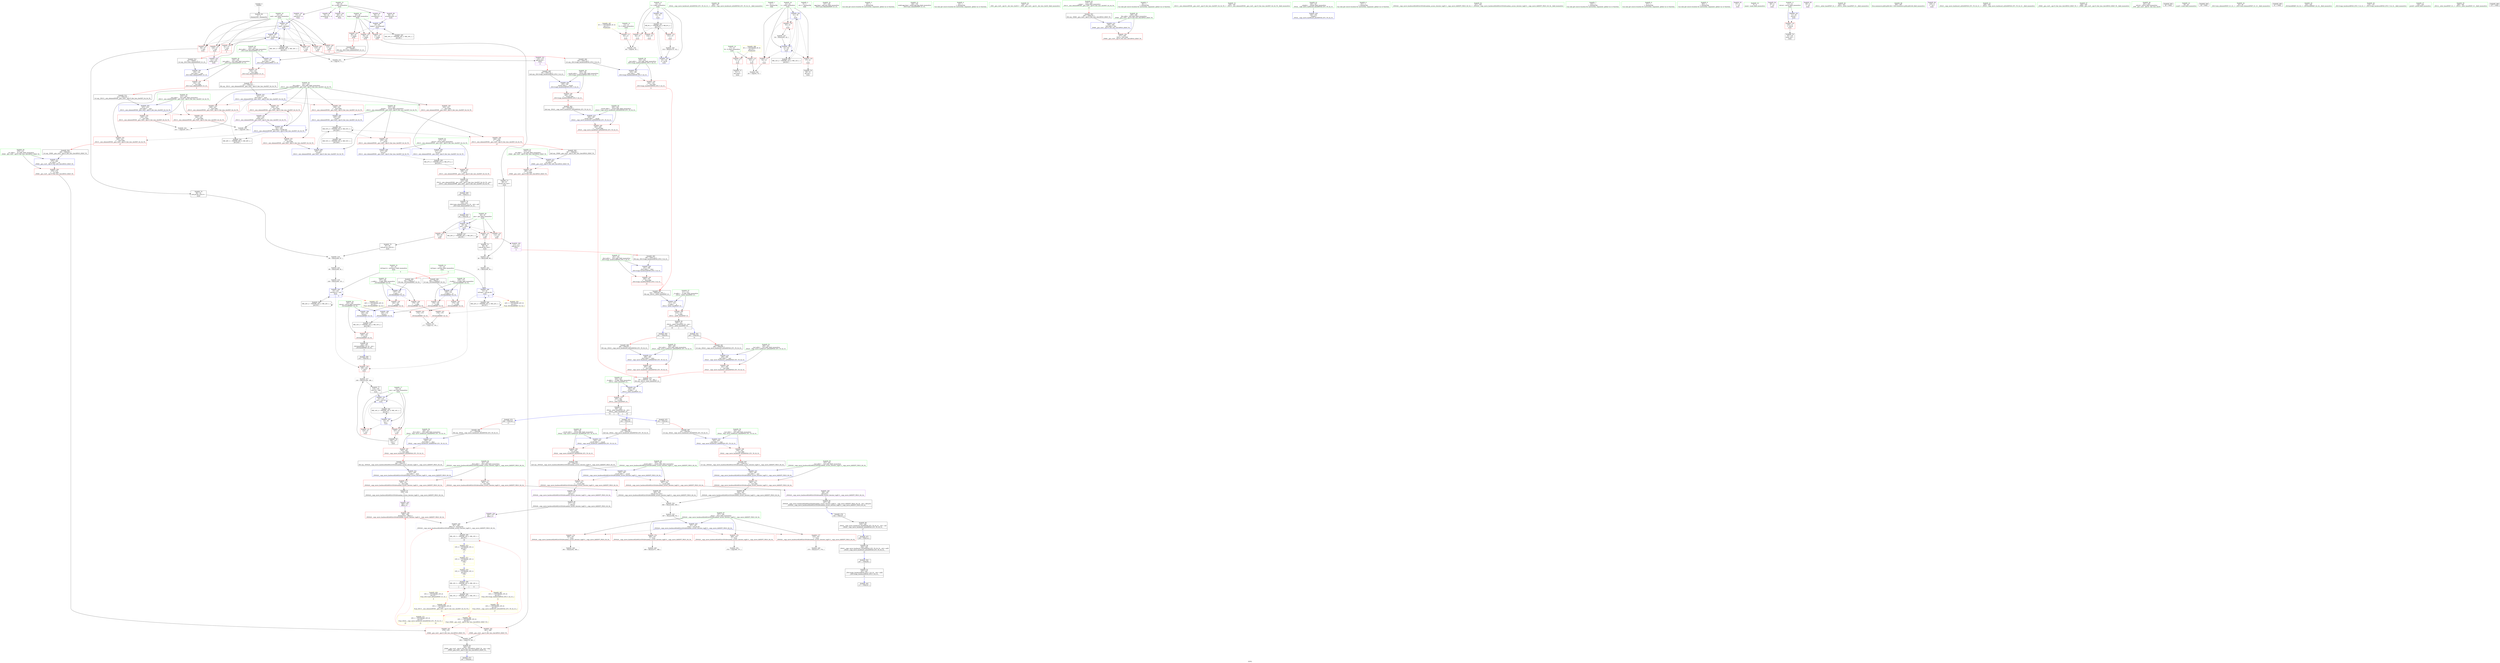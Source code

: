 digraph "SVFG" {
	label="SVFG";

	Node0x55c1bee3f7e0 [shape=record,color=grey,label="{NodeID: 0\nNullPtr}"];
	Node0x55c1bee3f7e0 -> Node0x55c1bee664c0[style=solid];
	Node0x55c1bee67c80 [shape=record,color=blue,label="{NodeID: 194\n143\<--141\n__first.addr\<--__first\n_ZSt11min_elementIPiET_S1_S1_\n}"];
	Node0x55c1bee67c80 -> Node0x55c1bee6aac0[style=dashed];
	Node0x55c1bee646f0 [shape=record,color=red,label="{NodeID: 111\n45\<--13\n\<--T\nmain\n}"];
	Node0x55c1bee646f0 -> Node0x55c1bee77ed0[style=solid];
	Node0x55c1bee631a0 [shape=record,color=green,label="{NodeID: 28\n143\<--144\n__first.addr\<--__first.addr_field_insensitive\n_ZSt11min_elementIPiET_S1_S1_\n}"];
	Node0x55c1bee631a0 -> Node0x55c1bee6aac0[style=solid];
	Node0x55c1bee631a0 -> Node0x55c1bee67c80[style=solid];
	Node0x55c1bee95c20 [shape=record,color=yellow,style=double,label="{NodeID: 471\n10V_2 = CSCHI(MR_10V_1)\npts\{20 \}\nCS[]|{<s0>12}}"];
	Node0x55c1bee95c20:s0 -> Node0x55c1bee95ac0[style=dashed,color=blue];
	Node0x55c1bee70180 [shape=record,color=blue,label="{NodeID: 222\n351\<--348\n__first.addr\<--__first\n_ZNSt20__copy_move_backwardILb0ELb1ESt26random_access_iterator_tagE13__copy_move_bIiEEPT_PKS3_S6_S4_\n}"];
	Node0x55c1bee70180 -> Node0x55c1bee6c800[style=dashed];
	Node0x55c1bee70180 -> Node0x55c1bee6c8d0[style=dashed];
	Node0x55c1bee6ae00 [shape=record,color=red,label="{NodeID: 139\n182\<--167\n\<--__a.addr\n_ZSt3minIlERKT_S2_S2_\n}"];
	Node0x55c1bee6ae00 -> Node0x55c1bee68090[style=solid];
	Node0x55c1bee659a0 [shape=record,color=green,label="{NodeID: 56\n306\<--307\n_ZSt22__copy_move_backward_aILb0EPiS0_ET1_T0_S2_S1_\<--_ZSt22__copy_move_backward_aILb0EPiS0_ET1_T0_S2_S1__field_insensitive\n}"];
	Node0x55c1beeabe00 [shape=record,color=black,label="{NodeID: 499\n158 = PHI(214, )\n}"];
	Node0x55c1beeabe00 -> Node0x55c1bee66d10[style=solid];
	Node0x55c1bee77bd0 [shape=record,color=grey,label="{NodeID: 333\n282 = cmp(279, 281, )\n}"];
	Node0x55c1bee77bd0 -> Node0x55c1bee67050[style=solid];
	Node0x55c1bee6c4c0 [shape=record,color=red,label="{NodeID: 167\n333\<--320\n\<--__first.addr\n_ZSt22__copy_move_backward_aILb0EPiS0_ET1_T0_S2_S1_\n|{<s0>18}}"];
	Node0x55c1bee6c4c0:s0 -> Node0x55c1beeac720[style=solid,color=red];
	Node0x55c1bee67120 [shape=record,color=black,label="{NodeID: 84\n284\<--305\n_ZSt23__copy_move_backward_a2ILb0EPiS0_ET1_T0_S2_S1__ret\<--call3\n_ZSt23__copy_move_backward_a2ILb0EPiS0_ET1_T0_S2_S1_\n|{<s0>12}}"];
	Node0x55c1bee67120:s0 -> Node0x55c1beeac2b0[style=solid,color=blue];
	Node0x55c1bee611b0 [shape=record,color=green,label="{NodeID: 1\n4\<--1\n.str\<--dummyObj\nGlob }"];
	Node0x55c1bee67d50 [shape=record,color=blue,label="{NodeID: 195\n145\<--142\n__last.addr\<--__last\n_ZSt11min_elementIPiET_S1_S1_\n}"];
	Node0x55c1bee67d50 -> Node0x55c1bee6ab90[style=dashed];
	Node0x55c1bee647c0 [shape=record,color=red,label="{NodeID: 112\n44\<--15\n\<--t\nmain\n}"];
	Node0x55c1bee647c0 -> Node0x55c1bee77ed0[style=solid];
	Node0x55c1bee63270 [shape=record,color=green,label="{NodeID: 29\n145\<--146\n__last.addr\<--__last.addr_field_insensitive\n_ZSt11min_elementIPiET_S1_S1_\n}"];
	Node0x55c1bee63270 -> Node0x55c1bee6ab90[style=solid];
	Node0x55c1bee63270 -> Node0x55c1bee67d50[style=solid];
	Node0x55c1bee95d80 [shape=record,color=yellow,style=double,label="{NodeID: 472\n10V_2 = CSCHI(MR_10V_1)\npts\{20 \}\nCS[]|{<s0>17}}"];
	Node0x55c1bee95d80:s0 -> Node0x55c1bee95c20[style=dashed,color=blue];
	Node0x55c1bee84630 [shape=record,color=yellow,style=double,label="{NodeID: 389\n8V_1 = ENCHI(MR_8V_0)\npts\{18 \}\nFun[main]}"];
	Node0x55c1bee84630 -> Node0x55c1bee69b00[style=dashed];
	Node0x55c1bee84630 -> Node0x55c1bee69b90[style=dashed];
	Node0x55c1bee70250 [shape=record,color=blue,label="{NodeID: 223\n353\<--349\n__last.addr\<--__last\n_ZNSt20__copy_move_backwardILb0ELb1ESt26random_access_iterator_tagE13__copy_move_bIiEEPT_PKS3_S6_S4_\n}"];
	Node0x55c1bee70250 -> Node0x55c1bee6c9a0[style=dashed];
	Node0x55c1bee6aed0 [shape=record,color=red,label="{NodeID: 140\n173\<--169\n\<--__b.addr\n_ZSt3minIlERKT_S2_S2_\n}"];
	Node0x55c1bee6aed0 -> Node0x55c1bee6b070[style=solid];
	Node0x55c1bee65aa0 [shape=record,color=green,label="{NodeID: 57\n311\<--312\n__it.addr\<--__it.addr_field_insensitive\n_ZSt12__miter_baseIPiET_S1_\n}"];
	Node0x55c1bee65aa0 -> Node0x55c1bee6c3f0[style=solid];
	Node0x55c1bee65aa0 -> Node0x55c1bee6fca0[style=solid];
	Node0x55c1beeabfa0 [shape=record,color=black,label="{NodeID: 500\n201 = PHI(309, )\n|{<s0>12}}"];
	Node0x55c1beeabfa0:s0 -> Node0x55c1beea9e00[style=solid,color=red];
	Node0x55c1bee77d50 [shape=record,color=grey,label="{NodeID: 334\n370 = cmp(369, 371, )\n}"];
	Node0x55c1bee6c590 [shape=record,color=red,label="{NodeID: 168\n334\<--322\n\<--__last.addr\n_ZSt22__copy_move_backward_aILb0EPiS0_ET1_T0_S2_S1_\n|{<s0>18}}"];
	Node0x55c1bee6c590:s0 -> Node0x55c1beeac860[style=solid,color=red];
	Node0x55c1bee671f0 [shape=record,color=black,label="{NodeID: 85\n309\<--314\n_ZSt12__miter_baseIPiET_S1__ret\<--\n_ZSt12__miter_baseIPiET_S1_\n|{<s0>10|<s1>11}}"];
	Node0x55c1bee671f0:s0 -> Node0x55c1beeabfa0[style=solid,color=blue];
	Node0x55c1bee671f0:s1 -> Node0x55c1beeac170[style=solid,color=blue];
	Node0x55c1bee61240 [shape=record,color=green,label="{NodeID: 2\n6\<--1\n.str.1\<--dummyObj\nGlob }"];
	Node0x55c1bee67e20 [shape=record,color=blue,label="{NodeID: 196\n167\<--163\n__a.addr\<--__a\n_ZSt3minIlERKT_S2_S2_\n}"];
	Node0x55c1bee67e20 -> Node0x55c1bee6ad30[style=dashed];
	Node0x55c1bee67e20 -> Node0x55c1bee6ae00[style=dashed];
	Node0x55c1bee64890 [shape=record,color=red,label="{NodeID: 113\n124\<--15\n\<--t\nmain\n}"];
	Node0x55c1bee63340 [shape=record,color=green,label="{NodeID: 30\n147\<--148\nagg.tmp\<--agg.tmp_field_insensitive\n_ZSt11min_elementIPiET_S1_S1_\n}"];
	Node0x55c1beea6e90 [shape=record,color=black,label="{NodeID: 473\n247 = PHI(264, )\n}"];
	Node0x55c1bee70320 [shape=record,color=blue,label="{NodeID: 224\n355\<--350\n__result.addr\<--__result\n_ZNSt20__copy_move_backwardILb0ELb1ESt26random_access_iterator_tagE13__copy_move_bIiEEPT_PKS3_S6_S4_\n}"];
	Node0x55c1bee70320 -> Node0x55c1bee6ca70[style=dashed];
	Node0x55c1bee70320 -> Node0x55c1bee6cb40[style=dashed];
	Node0x55c1bee6afa0 [shape=record,color=red,label="{NodeID: 141\n179\<--169\n\<--__b.addr\n_ZSt3minIlERKT_S2_S2_\n}"];
	Node0x55c1bee6afa0 -> Node0x55c1bee67fc0[style=solid];
	Node0x55c1bee65b70 [shape=record,color=green,label="{NodeID: 58\n320\<--321\n__first.addr\<--__first.addr_field_insensitive\n_ZSt22__copy_move_backward_aILb0EPiS0_ET1_T0_S2_S1_\n}"];
	Node0x55c1bee65b70 -> Node0x55c1bee6c4c0[style=solid];
	Node0x55c1bee65b70 -> Node0x55c1bee6fd70[style=solid];
	Node0x55c1beeac170 [shape=record,color=black,label="{NodeID: 501\n205 = PHI(309, )\n|{<s0>12}}"];
	Node0x55c1beeac170:s0 -> Node0x55c1beea9f10[style=solid,color=red];
	Node0x55c1bee77ed0 [shape=record,color=grey,label="{NodeID: 335\n46 = cmp(44, 45, )\n}"];
	Node0x55c1bee6c660 [shape=record,color=red,label="{NodeID: 169\n335\<--324\n\<--__result.addr\n_ZSt22__copy_move_backward_aILb0EPiS0_ET1_T0_S2_S1_\n|{<s0>18}}"];
	Node0x55c1bee6c660:s0 -> Node0x55c1beeac9a0[style=solid,color=red];
	Node0x55c1bee672c0 [shape=record,color=black,label="{NodeID: 86\n316\<--336\n_ZSt22__copy_move_backward_aILb0EPiS0_ET1_T0_S2_S1__ret\<--call\n_ZSt22__copy_move_backward_aILb0EPiS0_ET1_T0_S2_S1_\n|{<s0>17}}"];
	Node0x55c1bee672c0:s0 -> Node0x55c1beea98a0[style=solid,color=blue];
	Node0x55c1bee614f0 [shape=record,color=green,label="{NodeID: 3\n36\<--1\n\<--dummyObj\nCan only get source location for instruction, argument, global var or function.}"];
	Node0x55c1bee8c270 [shape=record,color=yellow,style=double,label="{NodeID: 363\n10V_1 = ENCHI(MR_10V_0)\npts\{20 \}\nFun[_ZSt23__copy_move_backward_a2ILb0EPiS0_ET1_T0_S2_S1_]|{<s0>17}}"];
	Node0x55c1bee8c270:s0 -> Node0x55c1bee8c9d0[style=dashed,color=red];
	Node0x55c1bee67ef0 [shape=record,color=blue,label="{NodeID: 197\n169\<--164\n__b.addr\<--__b\n_ZSt3minIlERKT_S2_S2_\n}"];
	Node0x55c1bee67ef0 -> Node0x55c1bee6aed0[style=dashed];
	Node0x55c1bee67ef0 -> Node0x55c1bee6afa0[style=dashed];
	Node0x55c1bee64960 [shape=record,color=red,label="{NodeID: 114\n131\<--15\n\<--t\nmain\n}"];
	Node0x55c1bee64960 -> Node0x55c1bee76850[style=solid];
	Node0x55c1bee63410 [shape=record,color=green,label="{NodeID: 31\n149\<--150\nundef.agg.tmp\<--undef.agg.tmp_field_insensitive\n_ZSt11min_elementIPiET_S1_S1_\n}"];
	Node0x55c1beea9490 [shape=record,color=black,label="{NodeID: 474\n298 = PHI(340, )\n|{<s0>17}}"];
	Node0x55c1beea9490:s0 -> Node0x55c1beeaa460[style=solid,color=red];
	Node0x55c1bee703f0 [shape=record,color=blue,label="{NodeID: 225\n357\<--367\n_Num\<--sub.ptr.div\n_ZNSt20__copy_move_backwardILb0ELb1ESt26random_access_iterator_tagE13__copy_move_bIiEEPT_PKS3_S6_S4_\n}"];
	Node0x55c1bee703f0 -> Node0x55c1bee6cc10[style=dashed];
	Node0x55c1bee703f0 -> Node0x55c1bee6cce0[style=dashed];
	Node0x55c1bee703f0 -> Node0x55c1bee6cdb0[style=dashed];
	Node0x55c1bee703f0 -> Node0x55c1bee6ce80[style=dashed];
	Node0x55c1bee6b070 [shape=record,color=red,label="{NodeID: 142\n174\<--173\n\<--\n_ZSt3minIlERKT_S2_S2_\n}"];
	Node0x55c1bee6b070 -> Node0x55c1bee778d0[style=solid];
	Node0x55c1bee65c40 [shape=record,color=green,label="{NodeID: 59\n322\<--323\n__last.addr\<--__last.addr_field_insensitive\n_ZSt22__copy_move_backward_aILb0EPiS0_ET1_T0_S2_S1_\n}"];
	Node0x55c1bee65c40 -> Node0x55c1bee6c590[style=solid];
	Node0x55c1bee65c40 -> Node0x55c1bee6fe40[style=solid];
	Node0x55c1beeac2b0 [shape=record,color=black,label="{NodeID: 502\n207 = PHI(284, )\n}"];
	Node0x55c1beeac2b0 -> Node0x55c1bee66eb0[style=solid];
	Node0x55c1bee78050 [shape=record,color=grey,label="{NodeID: 336\n54 = cmp(52, 53, )\n}"];
	Node0x55c1bee6c730 [shape=record,color=red,label="{NodeID: 170\n345\<--342\n\<--__it.addr\n_ZSt12__niter_baseIPiET_S1_\n}"];
	Node0x55c1bee6c730 -> Node0x55c1bee67390[style=solid];
	Node0x55c1bee67390 [shape=record,color=black,label="{NodeID: 87\n340\<--345\n_ZSt12__niter_baseIPiET_S1__ret\<--\n_ZSt12__niter_baseIPiET_S1_\n|{<s0>14|<s1>15|<s2>16}}"];
	Node0x55c1bee67390:s0 -> Node0x55c1beea9490[style=solid,color=blue];
	Node0x55c1bee67390:s1 -> Node0x55c1beea9620[style=solid,color=blue];
	Node0x55c1bee67390:s2 -> Node0x55c1beea9760[style=solid,color=blue];
	Node0x55c1bee615b0 [shape=record,color=green,label="{NodeID: 4\n42\<--1\n\<--dummyObj\nCan only get source location for instruction, argument, global var or function.}"];
	Node0x55c1bee67fc0 [shape=record,color=blue,label="{NodeID: 198\n165\<--179\nretval\<--\n_ZSt3minIlERKT_S2_S2_\n}"];
	Node0x55c1bee67fc0 -> Node0x55c1bee88050[style=dashed];
	Node0x55c1bee69b00 [shape=record,color=red,label="{NodeID: 115\n53\<--17\n\<--N\nmain\n}"];
	Node0x55c1bee69b00 -> Node0x55c1bee78050[style=solid];
	Node0x55c1bee634e0 [shape=record,color=green,label="{NodeID: 32\n156\<--157\n_ZN9__gnu_cxx5__ops16__iter_less_iterEv\<--_ZN9__gnu_cxx5__ops16__iter_less_iterEv_field_insensitive\n}"];
	Node0x55c1beea9620 [shape=record,color=black,label="{NodeID: 475\n302 = PHI(340, )\n|{<s0>17}}"];
	Node0x55c1beea9620:s0 -> Node0x55c1beeaa5a0[style=solid,color=red];
	Node0x55c1bee704c0 [shape=record,color=blue, style = dotted,label="{NodeID: 226\n397\<--399\noffset_0\<--dummyVal\n_ZNSt20__copy_move_backwardILb0ELb1ESt26random_access_iterator_tagE13__copy_move_bIiEEPT_PKS3_S6_S4_\n}"];
	Node0x55c1bee704c0 -> Node0x55c1bee89450[style=dashed];
	Node0x55c1bee6b140 [shape=record,color=red,label="{NodeID: 143\n176\<--175\n\<--\n_ZSt3minIlERKT_S2_S2_\n}"];
	Node0x55c1bee6b140 -> Node0x55c1bee778d0[style=solid];
	Node0x55c1bee65d10 [shape=record,color=green,label="{NodeID: 60\n324\<--325\n__result.addr\<--__result.addr_field_insensitive\n_ZSt22__copy_move_backward_aILb0EPiS0_ET1_T0_S2_S1_\n}"];
	Node0x55c1bee65d10 -> Node0x55c1bee6c660[style=solid];
	Node0x55c1bee65d10 -> Node0x55c1bee6ff10[style=solid];
	Node0x55c1beeac3c0 [shape=record,color=black,label="{NodeID: 503\n265 = PHI(219, )\n0th arg _ZNK9__gnu_cxx5__ops15_Iter_less_iterclIPiS3_EEbT_T0_ }"];
	Node0x55c1beeac3c0 -> Node0x55c1bee68980[style=solid];
	Node0x55c1bee781d0 [shape=record,color=grey,label="{NodeID: 337\n78 = cmp(76, 77, )\n}"];
	Node0x55c1bee6c800 [shape=record,color=red,label="{NodeID: 171\n363\<--351\n\<--__first.addr\n_ZNSt20__copy_move_backwardILb0ELb1ESt26random_access_iterator_tagE13__copy_move_bIiEEPT_PKS3_S6_S4_\n}"];
	Node0x55c1bee6c800 -> Node0x55c1bee67530[style=solid];
	Node0x55c1bee67460 [shape=record,color=black,label="{NodeID: 88\n364\<--362\nsub.ptr.lhs.cast\<--\n_ZNSt20__copy_move_backwardILb0ELb1ESt26random_access_iterator_tagE13__copy_move_bIiEEPT_PKS3_S6_S4_\n}"];
	Node0x55c1bee67460 -> Node0x55c1bee76e50[style=solid];
	Node0x55c1bee61670 [shape=record,color=green,label="{NodeID: 5\n92\<--1\n\<--dummyObj\nCan only get source location for instruction, argument, global var or function.}"];
	Node0x55c1bee68090 [shape=record,color=blue,label="{NodeID: 199\n165\<--182\nretval\<--\n_ZSt3minIlERKT_S2_S2_\n}"];
	Node0x55c1bee68090 -> Node0x55c1bee88050[style=dashed];
	Node0x55c1bee69b90 [shape=record,color=red,label="{NodeID: 116\n71\<--17\n\<--N\nmain\n}"];
	Node0x55c1bee69b90 -> Node0x55c1bee66690[style=solid];
	Node0x55c1bee635e0 [shape=record,color=green,label="{NodeID: 33\n159\<--160\n_ZSt13__min_elementIPiN9__gnu_cxx5__ops15_Iter_less_iterEET_S4_S4_T0_\<--_ZSt13__min_elementIPiN9__gnu_cxx5__ops15_Iter_less_iterEET_S4_S4_T0__field_insensitive\n}"];
	Node0x55c1beea9760 [shape=record,color=black,label="{NodeID: 476\n304 = PHI(340, )\n|{<s0>17}}"];
	Node0x55c1beea9760:s0 -> Node0x55c1beeaa6e0[style=solid,color=red];
	Node0x55c1bee6b210 [shape=record,color=red,label="{NodeID: 144\n200\<--191\n\<--__first.addr\n_ZSt13copy_backwardIPiS0_ET0_T_S2_S1_\n|{<s0>10}}"];
	Node0x55c1bee6b210:s0 -> Node0x55c1beeaaaa0[style=solid,color=red];
	Node0x55c1bee65de0 [shape=record,color=green,label="{NodeID: 61\n326\<--327\n__simple\<--__simple_field_insensitive\n_ZSt22__copy_move_backward_aILb0EPiS0_ET1_T0_S2_S1_\n}"];
	Node0x55c1bee65de0 -> Node0x55c1bee6ffe0[style=solid];
	Node0x55c1beeac4d0 [shape=record,color=black,label="{NodeID: 504\n266 = PHI(245, )\n1st arg _ZNK9__gnu_cxx5__ops15_Iter_less_iterclIPiS3_EEbT_T0_ }"];
	Node0x55c1beeac4d0 -> Node0x55c1bee68a50[style=solid];
	Node0x55c1bee83b50 [shape=record,color=black,label="{NodeID: 338\nMR_47V_3 = PHI(MR_47V_4, MR_47V_2, )\npts\{218 \}\n}"];
	Node0x55c1bee83b50 -> Node0x55c1bee6b480[style=dashed];
	Node0x55c1bee6c8d0 [shape=record,color=red,label="{NodeID: 172\n378\<--351\n\<--__first.addr\n_ZNSt20__copy_move_backwardILb0ELb1ESt26random_access_iterator_tagE13__copy_move_bIiEEPT_PKS3_S6_S4_\n}"];
	Node0x55c1bee6c8d0 -> Node0x55c1bee676d0[style=solid];
	Node0x55c1bee67530 [shape=record,color=black,label="{NodeID: 89\n365\<--363\nsub.ptr.rhs.cast\<--\n_ZNSt20__copy_move_backwardILb0ELb1ESt26random_access_iterator_tagE13__copy_move_bIiEEPT_PKS3_S6_S4_\n}"];
	Node0x55c1bee67530 -> Node0x55c1bee76e50[style=solid];
	Node0x55c1bee61f30 [shape=record,color=green,label="{NodeID: 6\n101\<--1\n\<--dummyObj\nCan only get source location for instruction, argument, global var or function.}"];
	Node0x55c1bee68160 [shape=record,color=blue,label="{NodeID: 200\n191\<--188\n__first.addr\<--__first\n_ZSt13copy_backwardIPiS0_ET0_T_S2_S1_\n}"];
	Node0x55c1bee68160 -> Node0x55c1bee6b210[style=dashed];
	Node0x55c1bee69c20 [shape=record,color=red,label="{NodeID: 117\n52\<--21\n\<--i\nmain\n}"];
	Node0x55c1bee69c20 -> Node0x55c1bee78050[style=solid];
	Node0x55c1bee636e0 [shape=record,color=green,label="{NodeID: 34\n165\<--166\nretval\<--retval_field_insensitive\n_ZSt3minIlERKT_S2_S2_\n}"];
	Node0x55c1bee636e0 -> Node0x55c1bee6ac60[style=solid];
	Node0x55c1bee636e0 -> Node0x55c1bee67fc0[style=solid];
	Node0x55c1bee636e0 -> Node0x55c1bee68090[style=solid];
	Node0x55c1beea98a0 [shape=record,color=black,label="{NodeID: 477\n305 = PHI(316, )\n}"];
	Node0x55c1beea98a0 -> Node0x55c1bee67120[style=solid];
	Node0x55c1bee6b2e0 [shape=record,color=red,label="{NodeID: 145\n204\<--193\n\<--__last.addr\n_ZSt13copy_backwardIPiS0_ET0_T_S2_S1_\n|{<s0>11}}"];
	Node0x55c1bee6b2e0:s0 -> Node0x55c1beeaaaa0[style=solid,color=red];
	Node0x55c1bee65eb0 [shape=record,color=green,label="{NodeID: 62\n337\<--338\n_ZNSt20__copy_move_backwardILb0ELb1ESt26random_access_iterator_tagE13__copy_move_bIiEEPT_PKS3_S6_S4_\<--_ZNSt20__copy_move_backwardILb0ELb1ESt26random_access_iterator_tagE13__copy_move_bIiEEPT_PKS3_S6_S4__field_insensitive\n}"];
	Node0x55c1beeac5e0 [shape=record,color=black,label="{NodeID: 505\n267 = PHI(246, )\n2nd arg _ZNK9__gnu_cxx5__ops15_Iter_less_iterclIPiS3_EEbT_T0_ }"];
	Node0x55c1beeac5e0 -> Node0x55c1bee6f960[style=solid];
	Node0x55c1bee84050 [shape=record,color=black,label="{NodeID: 339\nMR_49V_3 = PHI(MR_49V_5, MR_49V_2, )\npts\{222 \}\n}"];
	Node0x55c1bee6c9a0 [shape=record,color=red,label="{NodeID: 173\n362\<--353\n\<--__last.addr\n_ZNSt20__copy_move_backwardILb0ELb1ESt26random_access_iterator_tagE13__copy_move_bIiEEPT_PKS3_S6_S4_\n}"];
	Node0x55c1bee6c9a0 -> Node0x55c1bee67460[style=solid];
	Node0x55c1bee67600 [shape=record,color=black,label="{NodeID: 90\n377\<--376\n\<--add.ptr\n_ZNSt20__copy_move_backwardILb0ELb1ESt26random_access_iterator_tagE13__copy_move_bIiEEPT_PKS3_S6_S4_\n}"];
	Node0x55c1bee67600 -> Node0x55c1bee65160[style=solid];
	Node0x55c1bee61fc0 [shape=record,color=green,label="{NodeID: 7\n332\<--1\n\<--dummyObj\nCan only get source location for instruction, argument, global var or function.}"];
	Node0x55c1bee8c620 [shape=record,color=yellow,style=double,label="{NodeID: 367\n10V_1 = ENCHI(MR_10V_0)\npts\{20 \}\nFun[_ZSt13copy_backwardIPiS0_ET0_T_S2_S1_]|{<s0>12}}"];
	Node0x55c1bee8c620:s0 -> Node0x55c1bee8c270[style=dashed,color=red];
	Node0x55c1bee68230 [shape=record,color=blue,label="{NodeID: 201\n193\<--189\n__last.addr\<--__last\n_ZSt13copy_backwardIPiS0_ET0_T_S2_S1_\n}"];
	Node0x55c1bee68230 -> Node0x55c1bee6b2e0[style=dashed];
	Node0x55c1bee69cf0 [shape=record,color=red,label="{NodeID: 118\n57\<--21\n\<--i\nmain\n}"];
	Node0x55c1bee69cf0 -> Node0x55c1bee665c0[style=solid];
	Node0x55c1bee637b0 [shape=record,color=green,label="{NodeID: 35\n167\<--168\n__a.addr\<--__a.addr_field_insensitive\n_ZSt3minIlERKT_S2_S2_\n}"];
	Node0x55c1bee637b0 -> Node0x55c1bee6ad30[style=solid];
	Node0x55c1bee637b0 -> Node0x55c1bee6ae00[style=solid];
	Node0x55c1bee637b0 -> Node0x55c1bee67e20[style=solid];
	Node0x55c1beea99e0 [shape=record,color=black,label="{NodeID: 478\n336 = PHI(347, )\n}"];
	Node0x55c1beea99e0 -> Node0x55c1bee672c0[style=solid];
	Node0x55c1bee6b3b0 [shape=record,color=red,label="{NodeID: 146\n206\<--195\n\<--__result.addr\n_ZSt13copy_backwardIPiS0_ET0_T_S2_S1_\n|{<s0>12}}"];
	Node0x55c1bee6b3b0:s0 -> Node0x55c1beeaa020[style=solid,color=red];
	Node0x55c1bee65fb0 [shape=record,color=green,label="{NodeID: 63\n342\<--343\n__it.addr\<--__it.addr_field_insensitive\n_ZSt12__niter_baseIPiET_S1_\n}"];
	Node0x55c1bee65fb0 -> Node0x55c1bee6c730[style=solid];
	Node0x55c1bee65fb0 -> Node0x55c1bee700b0[style=solid];
	Node0x55c1beeac720 [shape=record,color=black,label="{NodeID: 506\n348 = PHI(333, )\n0th arg _ZNSt20__copy_move_backwardILb0ELb1ESt26random_access_iterator_tagE13__copy_move_bIiEEPT_PKS3_S6_S4_ }"];
	Node0x55c1beeac720 -> Node0x55c1bee70180[style=solid];
	Node0x55c1bee84d60 [shape=record,color=black,label="{NodeID: 340\nMR_53V_2 = PHI(MR_53V_4, MR_53V_1, )\npts\{226 \}\n}"];
	Node0x55c1bee6ca70 [shape=record,color=red,label="{NodeID: 174\n373\<--355\n\<--__result.addr\n_ZNSt20__copy_move_backwardILb0ELb1ESt26random_access_iterator_tagE13__copy_move_bIiEEPT_PKS3_S6_S4_\n}"];
	Node0x55c1bee6ca70 -> Node0x55c1bee64480[style=solid];
	Node0x55c1bee676d0 [shape=record,color=black,label="{NodeID: 91\n379\<--378\n\<--\n_ZNSt20__copy_move_backwardILb0ELb1ESt26random_access_iterator_tagE13__copy_move_bIiEEPT_PKS3_S6_S4_\n}"];
	Node0x55c1bee676d0 -> Node0x55c1bee65230[style=solid];
	Node0x55c1bee62050 [shape=record,color=green,label="{NodeID: 8\n371\<--1\n\<--dummyObj\nCan only get source location for instruction, argument, global var or function.}"];
	Node0x55c1bee68300 [shape=record,color=blue,label="{NodeID: 202\n195\<--190\n__result.addr\<--__result\n_ZSt13copy_backwardIPiS0_ET0_T_S2_S1_\n}"];
	Node0x55c1bee68300 -> Node0x55c1bee6b3b0[style=dashed];
	Node0x55c1bee69dc0 [shape=record,color=red,label="{NodeID: 119\n63\<--21\n\<--i\nmain\n}"];
	Node0x55c1bee69dc0 -> Node0x55c1bee772d0[style=solid];
	Node0x55c1bee63880 [shape=record,color=green,label="{NodeID: 36\n169\<--170\n__b.addr\<--__b.addr_field_insensitive\n_ZSt3minIlERKT_S2_S2_\n}"];
	Node0x55c1bee63880 -> Node0x55c1bee6aed0[style=solid];
	Node0x55c1bee63880 -> Node0x55c1bee6afa0[style=solid];
	Node0x55c1bee63880 -> Node0x55c1bee67ef0[style=solid];
	Node0x55c1beea9b20 [shape=record,color=black,label="{NodeID: 479\n341 = PHI(297, 301, 303, )\n0th arg _ZSt12__niter_baseIPiET_S1_ }"];
	Node0x55c1beea9b20 -> Node0x55c1bee700b0[style=solid];
	Node0x55c1bee6b480 [shape=record,color=red,label="{NodeID: 147\n258\<--217\n\<--retval\n_ZSt13__min_elementIPiN9__gnu_cxx5__ops15_Iter_less_iterEET_S4_S4_T0_\n}"];
	Node0x55c1bee6b480 -> Node0x55c1bee66f80[style=solid];
	Node0x55c1bee66080 [shape=record,color=green,label="{NodeID: 64\n351\<--352\n__first.addr\<--__first.addr_field_insensitive\n_ZNSt20__copy_move_backwardILb0ELb1ESt26random_access_iterator_tagE13__copy_move_bIiEEPT_PKS3_S6_S4_\n}"];
	Node0x55c1bee66080 -> Node0x55c1bee6c800[style=solid];
	Node0x55c1bee66080 -> Node0x55c1bee6c8d0[style=solid];
	Node0x55c1bee66080 -> Node0x55c1bee70180[style=solid];
	Node0x55c1beeac860 [shape=record,color=black,label="{NodeID: 507\n349 = PHI(334, )\n1st arg _ZNSt20__copy_move_backwardILb0ELb1ESt26random_access_iterator_tagE13__copy_move_bIiEEPT_PKS3_S6_S4_ }"];
	Node0x55c1beeac860 -> Node0x55c1bee70250[style=solid];
	Node0x55c1bee84e50 [shape=record,color=black,label="{NodeID: 341\nMR_6V_3 = PHI(MR_6V_4, MR_6V_2, )\npts\{16 \}\n}"];
	Node0x55c1bee84e50 -> Node0x55c1bee647c0[style=dashed];
	Node0x55c1bee84e50 -> Node0x55c1bee64890[style=dashed];
	Node0x55c1bee84e50 -> Node0x55c1bee64960[style=dashed];
	Node0x55c1bee84e50 -> Node0x55c1bee67bb0[style=dashed];
	Node0x55c1bee6cb40 [shape=record,color=red,label="{NodeID: 175\n387\<--355\n\<--__result.addr\n_ZNSt20__copy_move_backwardILb0ELb1ESt26random_access_iterator_tagE13__copy_move_bIiEEPT_PKS3_S6_S4_\n}"];
	Node0x55c1bee6cb40 -> Node0x55c1bee64550[style=solid];
	Node0x55c1bee677a0 [shape=record,color=black,label="{NodeID: 92\n347\<--390\n_ZNSt20__copy_move_backwardILb0ELb1ESt26random_access_iterator_tagE13__copy_move_bIiEEPT_PKS3_S6_S4__ret\<--add.ptr2\n_ZNSt20__copy_move_backwardILb0ELb1ESt26random_access_iterator_tagE13__copy_move_bIiEEPT_PKS3_S6_S4_\n|{<s0>18}}"];
	Node0x55c1bee677a0:s0 -> Node0x55c1beea99e0[style=solid,color=blue];
	Node0x55c1bee620e0 [shape=record,color=green,label="{NodeID: 9\n383\<--1\n\<--dummyObj\nCan only get source location for instruction, argument, global var or function.}"];
	Node0x55c1bee683d0 [shape=record,color=blue,label="{NodeID: 203\n221\<--215\n__first.addr\<--__first\n_ZSt13__min_elementIPiN9__gnu_cxx5__ops15_Iter_less_iterEET_S4_S4_T0_\n}"];
	Node0x55c1bee683d0 -> Node0x55c1bee6b550[style=dashed];
	Node0x55c1bee683d0 -> Node0x55c1bee6b620[style=dashed];
	Node0x55c1bee683d0 -> Node0x55c1bee6b6f0[style=dashed];
	Node0x55c1bee683d0 -> Node0x55c1bee6b7c0[style=dashed];
	Node0x55c1bee683d0 -> Node0x55c1bee68710[style=dashed];
	Node0x55c1bee683d0 -> Node0x55c1bee84050[style=dashed];
	Node0x55c1bee69e90 [shape=record,color=red,label="{NodeID: 120\n107\<--23\n\<--ans\nmain\n}"];
	Node0x55c1bee69e90 -> Node0x55c1bee66aa0[style=solid];
	Node0x55c1bee63950 [shape=record,color=green,label="{NodeID: 37\n191\<--192\n__first.addr\<--__first.addr_field_insensitive\n_ZSt13copy_backwardIPiS0_ET0_T_S2_S1_\n}"];
	Node0x55c1bee63950 -> Node0x55c1bee6b210[style=solid];
	Node0x55c1bee63950 -> Node0x55c1bee68160[style=solid];
	Node0x55c1beea9e00 [shape=record,color=black,label="{NodeID: 480\n285 = PHI(201, )\n0th arg _ZSt23__copy_move_backward_a2ILb0EPiS0_ET1_T0_S2_S1_ }"];
	Node0x55c1beea9e00 -> Node0x55c1bee6fa30[style=solid];
	Node0x55c1bee6b550 [shape=record,color=red,label="{NodeID: 148\n229\<--221\n\<--__first.addr\n_ZSt13__min_elementIPiN9__gnu_cxx5__ops15_Iter_less_iterEET_S4_S4_T0_\n}"];
	Node0x55c1bee6b550 -> Node0x55c1bee77a50[style=solid];
	Node0x55c1bee66150 [shape=record,color=green,label="{NodeID: 65\n353\<--354\n__last.addr\<--__last.addr_field_insensitive\n_ZNSt20__copy_move_backwardILb0ELb1ESt26random_access_iterator_tagE13__copy_move_bIiEEPT_PKS3_S6_S4_\n}"];
	Node0x55c1bee66150 -> Node0x55c1bee6c9a0[style=solid];
	Node0x55c1bee66150 -> Node0x55c1bee70250[style=solid];
	Node0x55c1beeac9a0 [shape=record,color=black,label="{NodeID: 508\n350 = PHI(335, )\n2nd arg _ZNSt20__copy_move_backwardILb0ELb1ESt26random_access_iterator_tagE13__copy_move_bIiEEPT_PKS3_S6_S4_ }"];
	Node0x55c1beeac9a0 -> Node0x55c1bee70320[style=solid];
	Node0x55c1bee85350 [shape=record,color=black,label="{NodeID: 342\nMR_10V_2 = PHI(MR_10V_3, MR_10V_1, )\npts\{20 \}\n}"];
	Node0x55c1bee85350 -> Node0x55c1bee89950[style=dashed];
	Node0x55c1bee6cc10 [shape=record,color=red,label="{NodeID: 176\n369\<--357\n\<--_Num\n_ZNSt20__copy_move_backwardILb0ELb1ESt26random_access_iterator_tagE13__copy_move_bIiEEPT_PKS3_S6_S4_\n}"];
	Node0x55c1bee6cc10 -> Node0x55c1bee77d50[style=solid];
	Node0x55c1bee67870 [shape=record,color=purple,label="{NodeID: 93\n37\<--4\n\<--.str\nmain\n}"];
	Node0x55c1bee621e0 [shape=record,color=green,label="{NodeID: 10\n8\<--9\nmain\<--main_field_insensitive\n}"];
	Node0x55c1bee684a0 [shape=record,color=blue,label="{NodeID: 204\n223\<--216\n__last.addr\<--__last\n_ZSt13__min_elementIPiN9__gnu_cxx5__ops15_Iter_less_iterEET_S4_S4_T0_\n}"];
	Node0x55c1bee684a0 -> Node0x55c1bee6ba30[style=dashed];
	Node0x55c1bee684a0 -> Node0x55c1bee6bb00[style=dashed];
	Node0x55c1bee69f60 [shape=record,color=red,label="{NodeID: 121\n125\<--23\n\<--ans\nmain\n}"];
	Node0x55c1bee63a20 [shape=record,color=green,label="{NodeID: 38\n193\<--194\n__last.addr\<--__last.addr_field_insensitive\n_ZSt13copy_backwardIPiS0_ET0_T_S2_S1_\n}"];
	Node0x55c1bee63a20 -> Node0x55c1bee6b2e0[style=solid];
	Node0x55c1bee63a20 -> Node0x55c1bee68230[style=solid];
	Node0x55c1beea9f10 [shape=record,color=black,label="{NodeID: 481\n286 = PHI(205, )\n1st arg _ZSt23__copy_move_backward_a2ILb0EPiS0_ET1_T0_S2_S1_ }"];
	Node0x55c1beea9f10 -> Node0x55c1bee6fb00[style=solid];
	Node0x55c1bee6b620 [shape=record,color=red,label="{NodeID: 149\n233\<--221\n\<--__first.addr\n_ZSt13__min_elementIPiN9__gnu_cxx5__ops15_Iter_less_iterEET_S4_S4_T0_\n}"];
	Node0x55c1bee6b620 -> Node0x55c1bee68570[style=solid];
	Node0x55c1bee66220 [shape=record,color=green,label="{NodeID: 66\n355\<--356\n__result.addr\<--__result.addr_field_insensitive\n_ZNSt20__copy_move_backwardILb0ELb1ESt26random_access_iterator_tagE13__copy_move_bIiEEPT_PKS3_S6_S4_\n}"];
	Node0x55c1bee66220 -> Node0x55c1bee6ca70[style=solid];
	Node0x55c1bee66220 -> Node0x55c1bee6cb40[style=solid];
	Node0x55c1bee66220 -> Node0x55c1bee70320[style=solid];
	Node0x55c1beeacae0 [shape=record,color=black,label="{NodeID: 509\n141 = PHI(80, )\n0th arg _ZSt11min_elementIPiET_S1_S1_ }"];
	Node0x55c1beeacae0 -> Node0x55c1bee67c80[style=solid];
	Node0x55c1bee85850 [shape=record,color=black,label="{NodeID: 343\nMR_12V_2 = PHI(MR_12V_4, MR_12V_1, )\npts\{22 \}\n}"];
	Node0x55c1bee85850 -> Node0x55c1bee6d1c0[style=dashed];
	Node0x55c1bee6cce0 [shape=record,color=red,label="{NodeID: 177\n374\<--357\n\<--_Num\n_ZNSt20__copy_move_backwardILb0ELb1ESt26random_access_iterator_tagE13__copy_move_bIiEEPT_PKS3_S6_S4_\n}"];
	Node0x55c1bee6cce0 -> Node0x55c1bee77150[style=solid];
	Node0x55c1bee67940 [shape=record,color=purple,label="{NodeID: 94\n48\<--4\n\<--.str\nmain\n}"];
	Node0x55c1bee622e0 [shape=record,color=green,label="{NodeID: 11\n11\<--12\nretval\<--retval_field_insensitive\nmain\n}"];
	Node0x55c1bee622e0 -> Node0x55c1bee64620[style=solid];
	Node0x55c1bee622e0 -> Node0x55c1bee6d020[style=solid];
	Node0x55c1bee8c9d0 [shape=record,color=yellow,style=double,label="{NodeID: 371\n10V_1 = ENCHI(MR_10V_0)\npts\{20 \}\nFun[_ZSt22__copy_move_backward_aILb0EPiS0_ET1_T0_S2_S1_]|{<s0>18|<s1>18|<s2>18}}"];
	Node0x55c1bee8c9d0:s0 -> Node0x55c1bee6cf50[style=dashed,color=red];
	Node0x55c1bee8c9d0:s1 -> Node0x55c1bee704c0[style=dashed,color=red];
	Node0x55c1bee8c9d0:s2 -> Node0x55c1bee89450[style=dashed,color=red];
	Node0x55c1bee68570 [shape=record,color=blue,label="{NodeID: 205\n217\<--233\nretval\<--\n_ZSt13__min_elementIPiN9__gnu_cxx5__ops15_Iter_less_iterEET_S4_S4_T0_\n}"];
	Node0x55c1bee68570 -> Node0x55c1bee83b50[style=dashed];
	Node0x55c1bee6a030 [shape=record,color=red,label="{NodeID: 122\n76\<--25\n\<--begin\nmain\n}"];
	Node0x55c1bee6a030 -> Node0x55c1bee781d0[style=solid];
	Node0x55c1bee63af0 [shape=record,color=green,label="{NodeID: 39\n195\<--196\n__result.addr\<--__result.addr_field_insensitive\n_ZSt13copy_backwardIPiS0_ET0_T_S2_S1_\n}"];
	Node0x55c1bee63af0 -> Node0x55c1bee6b3b0[style=solid];
	Node0x55c1bee63af0 -> Node0x55c1bee68300[style=solid];
	Node0x55c1beeaa020 [shape=record,color=black,label="{NodeID: 482\n287 = PHI(206, )\n2nd arg _ZSt23__copy_move_backward_a2ILb0EPiS0_ET1_T0_S2_S1_ }"];
	Node0x55c1beeaa020 -> Node0x55c1bee6fbd0[style=solid];
	Node0x55c1bee6b6f0 [shape=record,color=red,label="{NodeID: 150\n236\<--221\n\<--__first.addr\n_ZSt13__min_elementIPiN9__gnu_cxx5__ops15_Iter_less_iterEET_S4_S4_T0_\n}"];
	Node0x55c1bee6b6f0 -> Node0x55c1bee68640[style=solid];
	Node0x55c1bee662f0 [shape=record,color=green,label="{NodeID: 67\n357\<--358\n_Num\<--_Num_field_insensitive\n_ZNSt20__copy_move_backwardILb0ELb1ESt26random_access_iterator_tagE13__copy_move_bIiEEPT_PKS3_S6_S4_\n}"];
	Node0x55c1bee662f0 -> Node0x55c1bee6cc10[style=solid];
	Node0x55c1bee662f0 -> Node0x55c1bee6cce0[style=solid];
	Node0x55c1bee662f0 -> Node0x55c1bee6cdb0[style=solid];
	Node0x55c1bee662f0 -> Node0x55c1bee6ce80[style=solid];
	Node0x55c1bee662f0 -> Node0x55c1bee703f0[style=solid];
	Node0x55c1beeacc20 [shape=record,color=black,label="{NodeID: 510\n142 = PHI(81, )\n1st arg _ZSt11min_elementIPiET_S1_S1_ }"];
	Node0x55c1beeacc20 -> Node0x55c1bee67d50[style=solid];
	Node0x55c1bee85d50 [shape=record,color=black,label="{NodeID: 344\nMR_14V_2 = PHI(MR_14V_4, MR_14V_1, )\npts\{24 \}\n}"];
	Node0x55c1bee85d50 -> Node0x55c1bee6d360[style=dashed];
	Node0x55c1bee6cdb0 [shape=record,color=red,label="{NodeID: 178\n380\<--357\n\<--_Num\n_ZNSt20__copy_move_backwardILb0ELb1ESt26random_access_iterator_tagE13__copy_move_bIiEEPT_PKS3_S6_S4_\n}"];
	Node0x55c1bee6cdb0 -> Node0x55c1bee77450[style=solid];
	Node0x55c1bee67a10 [shape=record,color=purple,label="{NodeID: 95\n60\<--4\n\<--.str\nmain\n}"];
	Node0x55c1bee623b0 [shape=record,color=green,label="{NodeID: 12\n13\<--14\nT\<--T_field_insensitive\nmain\n}"];
	Node0x55c1bee623b0 -> Node0x55c1bee646f0[style=solid];
	Node0x55c1bee68640 [shape=record,color=blue,label="{NodeID: 206\n225\<--236\n__result\<--\n_ZSt13__min_elementIPiN9__gnu_cxx5__ops15_Iter_less_iterEET_S4_S4_T0_\n}"];
	Node0x55c1bee68640 -> Node0x55c1bee88a50[style=dashed];
	Node0x55c1bee6a100 [shape=record,color=red,label="{NodeID: 123\n80\<--25\n\<--begin\nmain\n|{<s0>4}}"];
	Node0x55c1bee6a100:s0 -> Node0x55c1beeacae0[style=solid,color=red];
	Node0x55c1bee63bc0 [shape=record,color=green,label="{NodeID: 40\n202\<--203\n_ZSt12__miter_baseIPiET_S1_\<--_ZSt12__miter_baseIPiET_S1__field_insensitive\n}"];
	Node0x55c1beeaa130 [shape=record,color=black,label="{NodeID: 483\n188 = PHI(113, )\n0th arg _ZSt13copy_backwardIPiS0_ET0_T_S2_S1_ }"];
	Node0x55c1beeaa130 -> Node0x55c1bee68160[style=solid];
	Node0x55c1bee763d0 [shape=record,color=grey,label="{NodeID: 317\n109 = Binary(108, 106, )\n}"];
	Node0x55c1bee763d0 -> Node0x55c1bee66b70[style=solid];
	Node0x55c1bee6b7c0 [shape=record,color=red,label="{NodeID: 151\n239\<--221\n\<--__first.addr\n_ZSt13__min_elementIPiN9__gnu_cxx5__ops15_Iter_less_iterEET_S4_S4_T0_\n}"];
	Node0x55c1bee6b7c0 -> Node0x55c1bee65090[style=solid];
	Node0x55c1bee663c0 [shape=record,color=green,label="{NodeID: 68\n384\<--385\nllvm.memmove.p0i8.p0i8.i64\<--llvm.memmove.p0i8.p0i8.i64_field_insensitive\n}"];
	Node0x55c1beeacd60 [shape=record,color=black,label="{NodeID: 511\n215 = PHI(153, )\n0th arg _ZSt13__min_elementIPiN9__gnu_cxx5__ops15_Iter_less_iterEET_S4_S4_T0_ }"];
	Node0x55c1beeacd60 -> Node0x55c1bee683d0[style=solid];
	Node0x55c1bee86250 [shape=record,color=black,label="{NodeID: 345\nMR_16V_2 = PHI(MR_16V_3, MR_16V_1, )\npts\{26 \}\n}"];
	Node0x55c1bee86250 -> Node0x55c1bee6d430[style=dashed];
	Node0x55c1bee6ce80 [shape=record,color=red,label="{NodeID: 179\n388\<--357\n\<--_Num\n_ZNSt20__copy_move_backwardILb0ELb1ESt26random_access_iterator_tagE13__copy_move_bIiEEPT_PKS3_S6_S4_\n}"];
	Node0x55c1bee6ce80 -> Node0x55c1bee775d0[style=solid];
	Node0x55c1bee64ae0 [shape=record,color=purple,label="{NodeID: 96\n126\<--6\n\<--.str.1\nmain\n}"];
	Node0x55c1bee62480 [shape=record,color=green,label="{NodeID: 13\n15\<--16\nt\<--t_field_insensitive\nmain\n}"];
	Node0x55c1bee62480 -> Node0x55c1bee647c0[style=solid];
	Node0x55c1bee62480 -> Node0x55c1bee64890[style=solid];
	Node0x55c1bee62480 -> Node0x55c1bee64960[style=solid];
	Node0x55c1bee62480 -> Node0x55c1bee6d0f0[style=solid];
	Node0x55c1bee62480 -> Node0x55c1bee67bb0[style=solid];
	Node0x55c1bee68710 [shape=record,color=blue,label="{NodeID: 207\n221\<--240\n__first.addr\<--incdec.ptr\n_ZSt13__min_elementIPiN9__gnu_cxx5__ops15_Iter_less_iterEET_S4_S4_T0_\n}"];
	Node0x55c1bee68710 -> Node0x55c1bee6b7c0[style=dashed];
	Node0x55c1bee68710 -> Node0x55c1bee6b890[style=dashed];
	Node0x55c1bee68710 -> Node0x55c1bee6b960[style=dashed];
	Node0x55c1bee68710 -> Node0x55c1bee68710[style=dashed];
	Node0x55c1bee68710 -> Node0x55c1bee84050[style=dashed];
	Node0x55c1bee6a1d0 [shape=record,color=red,label="{NodeID: 124\n87\<--25\n\<--begin\nmain\n}"];
	Node0x55c1bee6a1d0 -> Node0x55c1bee66830[style=solid];
	Node0x55c1bee63cc0 [shape=record,color=green,label="{NodeID: 41\n208\<--209\n_ZSt23__copy_move_backward_a2ILb0EPiS0_ET1_T0_S2_S1_\<--_ZSt23__copy_move_backward_a2ILb0EPiS0_ET1_T0_S2_S1__field_insensitive\n}"];
	Node0x55c1beeaa240 [shape=record,color=black,label="{NodeID: 484\n189 = PHI(114, )\n1st arg _ZSt13copy_backwardIPiS0_ET0_T_S2_S1_ }"];
	Node0x55c1beeaa240 -> Node0x55c1bee68230[style=solid];
	Node0x55c1bee76550 [shape=record,color=grey,label="{NodeID: 318\n98 = Binary(96, 97, )\n}"];
	Node0x55c1bee76550 -> Node0x55c1bee76cd0[style=solid];
	Node0x55c1bee6b890 [shape=record,color=red,label="{NodeID: 152\n245\<--221\n\<--__first.addr\n_ZSt13__min_elementIPiN9__gnu_cxx5__ops15_Iter_less_iterEET_S4_S4_T0_\n|{<s0>13}}"];
	Node0x55c1bee6b890:s0 -> Node0x55c1beeac4d0[style=solid,color=red];
	Node0x55c1bee664c0 [shape=record,color=black,label="{NodeID: 69\n2\<--3\ndummyVal\<--dummyVal\n}"];
	Node0x55c1beeacea0 [shape=record,color=black,label="{NodeID: 512\n216 = PHI(154, )\n1st arg _ZSt13__min_elementIPiN9__gnu_cxx5__ops15_Iter_less_iterEET_S4_S4_T0_ }"];
	Node0x55c1beeacea0 -> Node0x55c1bee684a0[style=solid];
	Node0x55c1bee86750 [shape=record,color=black,label="{NodeID: 346\nMR_18V_2 = PHI(MR_18V_4, MR_18V_1, )\npts\{28 \}\n}"];
	Node0x55c1bee86750 -> Node0x55c1bee6d500[style=dashed];
	Node0x55c1bee6cf50 [shape=record,color=red,label="{NodeID: 180\n399\<--398\ndummyVal\<--offset_0\n_ZNSt20__copy_move_backwardILb0ELb1ESt26random_access_iterator_tagE13__copy_move_bIiEEPT_PKS3_S6_S4_\n}"];
	Node0x55c1bee6cf50 -> Node0x55c1bee704c0[style=solid];
	Node0x55c1bee64bb0 [shape=record,color=purple,label="{NodeID: 97\n56\<--19\narraydecay\<--A\nmain\n}"];
	Node0x55c1bee62550 [shape=record,color=green,label="{NodeID: 14\n17\<--18\nN\<--N_field_insensitive\nmain\n}"];
	Node0x55c1bee62550 -> Node0x55c1bee69b00[style=solid];
	Node0x55c1bee62550 -> Node0x55c1bee69b90[style=solid];
	Node0x55c1bee687e0 [shape=record,color=blue,label="{NodeID: 208\n225\<--251\n__result\<--\n_ZSt13__min_elementIPiN9__gnu_cxx5__ops15_Iter_less_iterEET_S4_S4_T0_\n}"];
	Node0x55c1bee687e0 -> Node0x55c1bee88a50[style=dashed];
	Node0x55c1bee6a2a0 [shape=record,color=red,label="{NodeID: 125\n77\<--27\n\<--end\nmain\n}"];
	Node0x55c1bee6a2a0 -> Node0x55c1bee781d0[style=solid];
	Node0x55c1bee63dc0 [shape=record,color=green,label="{NodeID: 42\n217\<--218\nretval\<--retval_field_insensitive\n_ZSt13__min_elementIPiN9__gnu_cxx5__ops15_Iter_less_iterEET_S4_S4_T0_\n}"];
	Node0x55c1bee63dc0 -> Node0x55c1bee6b480[style=solid];
	Node0x55c1bee63dc0 -> Node0x55c1bee68570[style=solid];
	Node0x55c1bee63dc0 -> Node0x55c1bee688b0[style=solid];
	Node0x55c1beeaa350 [shape=record,color=black,label="{NodeID: 485\n190 = PHI(116, )\n2nd arg _ZSt13copy_backwardIPiS0_ET0_T_S2_S1_ }"];
	Node0x55c1beeaa350 -> Node0x55c1bee68300[style=solid];
	Node0x55c1bee766d0 [shape=record,color=grey,label="{NodeID: 319\n100 = Binary(99, 101, )\n}"];
	Node0x55c1bee766d0 -> Node0x55c1bee6d770[style=solid];
	Node0x55c1bee6b960 [shape=record,color=red,label="{NodeID: 153\n251\<--221\n\<--__first.addr\n_ZSt13__min_elementIPiN9__gnu_cxx5__ops15_Iter_less_iterEET_S4_S4_T0_\n}"];
	Node0x55c1bee6b960 -> Node0x55c1bee687e0[style=solid];
	Node0x55c1bee665c0 [shape=record,color=black,label="{NodeID: 70\n58\<--57\nidx.ext\<--\nmain\n}"];
	Node0x55c1bee86c50 [shape=record,color=black,label="{NodeID: 347\nMR_20V_2 = PHI(MR_20V_3, MR_20V_1, )\npts\{30 \}\n}"];
	Node0x55c1bee86c50 -> Node0x55c1bee6d5d0[style=dashed];
	Node0x55c1bee86c50 -> Node0x55c1bee86c50[style=dashed];
	Node0x55c1bee6d020 [shape=record,color=blue,label="{NodeID: 181\n11\<--36\nretval\<--\nmain\n}"];
	Node0x55c1bee6d020 -> Node0x55c1bee64620[style=dashed];
	Node0x55c1bee64c80 [shape=record,color=purple,label="{NodeID: 98\n68\<--19\narraydecay6\<--A\nmain\n}"];
	Node0x55c1bee64c80 -> Node0x55c1bee6d430[style=solid];
	Node0x55c1bee62620 [shape=record,color=green,label="{NodeID: 15\n19\<--20\nA\<--A_field_insensitive\nmain\n}"];
	Node0x55c1bee62620 -> Node0x55c1bee64bb0[style=solid];
	Node0x55c1bee62620 -> Node0x55c1bee64c80[style=solid];
	Node0x55c1bee62620 -> Node0x55c1bee64d50[style=solid];
	Node0x55c1bee62620 -> Node0x55c1bee642e0[style=solid];
	Node0x55c1bee62620 -> Node0x55c1bee643b0[style=solid];
	Node0x55c1bee688b0 [shape=record,color=blue,label="{NodeID: 209\n217\<--255\nretval\<--\n_ZSt13__min_elementIPiN9__gnu_cxx5__ops15_Iter_less_iterEET_S4_S4_T0_\n}"];
	Node0x55c1bee688b0 -> Node0x55c1bee83b50[style=dashed];
	Node0x55c1bee6a370 [shape=record,color=red,label="{NodeID: 126\n81\<--27\n\<--end\nmain\n|{<s0>4}}"];
	Node0x55c1bee6a370:s0 -> Node0x55c1beeacc20[style=solid,color=red];
	Node0x55c1bee63e90 [shape=record,color=green,label="{NodeID: 43\n219\<--220\n__comp\<--__comp_field_insensitive\n_ZSt13__min_elementIPiN9__gnu_cxx5__ops15_Iter_less_iterEET_S4_S4_T0_\n|{<s0>13}}"];
	Node0x55c1bee63e90:s0 -> Node0x55c1beeac3c0[style=solid,color=red];
	Node0x55c1beeaa460 [shape=record,color=black,label="{NodeID: 486\n317 = PHI(298, )\n0th arg _ZSt22__copy_move_backward_aILb0EPiS0_ET1_T0_S2_S1_ }"];
	Node0x55c1beeaa460 -> Node0x55c1bee6fd70[style=solid];
	Node0x55c1bee76850 [shape=record,color=grey,label="{NodeID: 320\n132 = Binary(131, 42, )\n}"];
	Node0x55c1bee76850 -> Node0x55c1bee67bb0[style=solid];
	Node0x55c1bee6ba30 [shape=record,color=red,label="{NodeID: 154\n230\<--223\n\<--__last.addr\n_ZSt13__min_elementIPiN9__gnu_cxx5__ops15_Iter_less_iterEET_S4_S4_T0_\n}"];
	Node0x55c1bee6ba30 -> Node0x55c1bee77a50[style=solid];
	Node0x55c1bee66690 [shape=record,color=black,label="{NodeID: 71\n72\<--71\nidx.ext8\<--\nmain\n}"];
	Node0x55c1bee87150 [shape=record,color=black,label="{NodeID: 348\nMR_22V_2 = PHI(MR_22V_3, MR_22V_1, )\npts\{32 \}\n}"];
	Node0x55c1bee87150 -> Node0x55c1bee6d6a0[style=dashed];
	Node0x55c1bee87150 -> Node0x55c1bee87150[style=dashed];
	Node0x55c1bee6d0f0 [shape=record,color=blue,label="{NodeID: 182\n15\<--42\nt\<--\nmain\n}"];
	Node0x55c1bee6d0f0 -> Node0x55c1bee84e50[style=dashed];
	Node0x55c1bee64d50 [shape=record,color=purple,label="{NodeID: 99\n70\<--19\narraydecay7\<--A\nmain\n}"];
	Node0x55c1bee626f0 [shape=record,color=green,label="{NodeID: 16\n21\<--22\ni\<--i_field_insensitive\nmain\n}"];
	Node0x55c1bee626f0 -> Node0x55c1bee69c20[style=solid];
	Node0x55c1bee626f0 -> Node0x55c1bee69cf0[style=solid];
	Node0x55c1bee626f0 -> Node0x55c1bee69dc0[style=solid];
	Node0x55c1bee626f0 -> Node0x55c1bee6d1c0[style=solid];
	Node0x55c1bee626f0 -> Node0x55c1bee6d290[style=solid];
	Node0x55c1bee8ce60 [shape=record,color=yellow,style=double,label="{NodeID: 376\n22V_1 = ENCHI(MR_22V_0)\npts\{32 \}\nFun[_ZSt3minIlERKT_S2_S2_]}"];
	Node0x55c1bee8ce60 -> Node0x55c1bee6b140[style=dashed];
	Node0x55c1bee68980 [shape=record,color=blue,label="{NodeID: 210\n268\<--265\nthis.addr\<--this\n_ZNK9__gnu_cxx5__ops15_Iter_less_iterclIPiS3_EEbT_T0_\n}"];
	Node0x55c1bee68980 -> Node0x55c1bee6bd70[style=dashed];
	Node0x55c1bee6a440 [shape=record,color=red,label="{NodeID: 127\n94\<--27\n\<--end\nmain\n}"];
	Node0x55c1bee6a440 -> Node0x55c1bee66900[style=solid];
	Node0x55c1bee63f60 [shape=record,color=green,label="{NodeID: 44\n221\<--222\n__first.addr\<--__first.addr_field_insensitive\n_ZSt13__min_elementIPiN9__gnu_cxx5__ops15_Iter_less_iterEET_S4_S4_T0_\n}"];
	Node0x55c1bee63f60 -> Node0x55c1bee6b550[style=solid];
	Node0x55c1bee63f60 -> Node0x55c1bee6b620[style=solid];
	Node0x55c1bee63f60 -> Node0x55c1bee6b6f0[style=solid];
	Node0x55c1bee63f60 -> Node0x55c1bee6b7c0[style=solid];
	Node0x55c1bee63f60 -> Node0x55c1bee6b890[style=solid];
	Node0x55c1bee63f60 -> Node0x55c1bee6b960[style=solid];
	Node0x55c1bee63f60 -> Node0x55c1bee683d0[style=solid];
	Node0x55c1bee63f60 -> Node0x55c1bee68710[style=solid];
	Node0x55c1beeaa5a0 [shape=record,color=black,label="{NodeID: 487\n318 = PHI(302, )\n1st arg _ZSt22__copy_move_backward_aILb0EPiS0_ET1_T0_S2_S1_ }"];
	Node0x55c1beeaa5a0 -> Node0x55c1bee6fe40[style=solid];
	Node0x55c1bee6f350 [shape=record,color=yellow,style=double,label="{NodeID: 404\n10V_1 = ENCHI(MR_10V_0)\npts\{20 \}\nFun[_ZSt11min_elementIPiET_S1_S1_]|{<s0>9}}"];
	Node0x55c1bee6f350:s0 -> Node0x55c1bee6f510[style=dashed,color=red];
	Node0x55c1bee769d0 [shape=record,color=grey,label="{NodeID: 321\n90 = Binary(88, 89, )\n}"];
	Node0x55c1bee769d0 -> Node0x55c1bee76b50[style=solid];
	Node0x55c1bee6bb00 [shape=record,color=red,label="{NodeID: 155\n242\<--223\n\<--__last.addr\n_ZSt13__min_elementIPiN9__gnu_cxx5__ops15_Iter_less_iterEET_S4_S4_T0_\n}"];
	Node0x55c1bee6bb00 -> Node0x55c1bee77750[style=solid];
	Node0x55c1bee66760 [shape=record,color=black,label="{NodeID: 72\n88\<--86\nsub.ptr.lhs.cast\<--\nmain\n}"];
	Node0x55c1bee66760 -> Node0x55c1bee769d0[style=solid];
	Node0x55c1bee87650 [shape=record,color=black,label="{NodeID: 349\nMR_24V_2 = PHI(MR_24V_3, MR_24V_1, )\npts\{34 \}\n}"];
	Node0x55c1bee87650 -> Node0x55c1bee6d770[style=dashed];
	Node0x55c1bee87650 -> Node0x55c1bee87650[style=dashed];
	Node0x55c1bee6d1c0 [shape=record,color=blue,label="{NodeID: 183\n21\<--36\ni\<--\nmain\n}"];
	Node0x55c1bee6d1c0 -> Node0x55c1bee69c20[style=dashed];
	Node0x55c1bee6d1c0 -> Node0x55c1bee69cf0[style=dashed];
	Node0x55c1bee6d1c0 -> Node0x55c1bee69dc0[style=dashed];
	Node0x55c1bee6d1c0 -> Node0x55c1bee6d290[style=dashed];
	Node0x55c1bee6d1c0 -> Node0x55c1bee85850[style=dashed];
	Node0x55c1bee64e20 [shape=record,color=purple,label="{NodeID: 100\n113\<--112\nadd.ptr19\<--\nmain\n|{<s0>6}}"];
	Node0x55c1bee64e20:s0 -> Node0x55c1beeaa130[style=solid,color=red];
	Node0x55c1bee627c0 [shape=record,color=green,label="{NodeID: 17\n23\<--24\nans\<--ans_field_insensitive\nmain\n}"];
	Node0x55c1bee627c0 -> Node0x55c1bee69e90[style=solid];
	Node0x55c1bee627c0 -> Node0x55c1bee69f60[style=solid];
	Node0x55c1bee627c0 -> Node0x55c1bee6d360[style=solid];
	Node0x55c1bee627c0 -> Node0x55c1bee6d840[style=solid];
	Node0x55c1bee8cf70 [shape=record,color=yellow,style=double,label="{NodeID: 377\n24V_1 = ENCHI(MR_24V_0)\npts\{34 \}\nFun[_ZSt3minIlERKT_S2_S2_]}"];
	Node0x55c1bee8cf70 -> Node0x55c1bee6b070[style=dashed];
	Node0x55c1bee68a50 [shape=record,color=blue,label="{NodeID: 211\n270\<--266\n__it1.addr\<--__it1\n_ZNK9__gnu_cxx5__ops15_Iter_less_iterclIPiS3_EEbT_T0_\n}"];
	Node0x55c1bee68a50 -> Node0x55c1bee6be40[style=dashed];
	Node0x55c1bee6a510 [shape=record,color=red,label="{NodeID: 128\n114\<--27\n\<--end\nmain\n|{<s0>6}}"];
	Node0x55c1bee6a510:s0 -> Node0x55c1beeaa240[style=solid,color=red];
	Node0x55c1bee64030 [shape=record,color=green,label="{NodeID: 45\n223\<--224\n__last.addr\<--__last.addr_field_insensitive\n_ZSt13__min_elementIPiN9__gnu_cxx5__ops15_Iter_less_iterEET_S4_S4_T0_\n}"];
	Node0x55c1bee64030 -> Node0x55c1bee6ba30[style=solid];
	Node0x55c1bee64030 -> Node0x55c1bee6bb00[style=solid];
	Node0x55c1bee64030 -> Node0x55c1bee684a0[style=solid];
	Node0x55c1beeaa6e0 [shape=record,color=black,label="{NodeID: 488\n319 = PHI(304, )\n2nd arg _ZSt22__copy_move_backward_aILb0EPiS0_ET1_T0_S2_S1_ }"];
	Node0x55c1beeaa6e0 -> Node0x55c1bee6ff10[style=solid];
	Node0x55c1bee76b50 [shape=record,color=grey,label="{NodeID: 322\n91 = Binary(90, 92, )\n}"];
	Node0x55c1bee76b50 -> Node0x55c1bee6d6a0[style=solid];
	Node0x55c1bee6bbd0 [shape=record,color=red,label="{NodeID: 156\n246\<--225\n\<--__result\n_ZSt13__min_elementIPiN9__gnu_cxx5__ops15_Iter_less_iterEET_S4_S4_T0_\n|{<s0>13}}"];
	Node0x55c1bee6bbd0:s0 -> Node0x55c1beeac5e0[style=solid,color=red];
	Node0x55c1bee66830 [shape=record,color=black,label="{NodeID: 73\n89\<--87\nsub.ptr.rhs.cast\<--\nmain\n}"];
	Node0x55c1bee66830 -> Node0x55c1bee769d0[style=solid];
	Node0x55c1bee6d290 [shape=record,color=blue,label="{NodeID: 184\n21\<--64\ni\<--inc\nmain\n}"];
	Node0x55c1bee6d290 -> Node0x55c1bee69c20[style=dashed];
	Node0x55c1bee6d290 -> Node0x55c1bee69cf0[style=dashed];
	Node0x55c1bee6d290 -> Node0x55c1bee69dc0[style=dashed];
	Node0x55c1bee6d290 -> Node0x55c1bee6d290[style=dashed];
	Node0x55c1bee6d290 -> Node0x55c1bee85850[style=dashed];
	Node0x55c1bee64ef0 [shape=record,color=purple,label="{NodeID: 101\n116\<--115\nadd.ptr20\<--\nmain\n|{<s0>6}}"];
	Node0x55c1bee64ef0:s0 -> Node0x55c1beeaa350[style=solid,color=red];
	Node0x55c1bee62890 [shape=record,color=green,label="{NodeID: 18\n25\<--26\nbegin\<--begin_field_insensitive\nmain\n}"];
	Node0x55c1bee62890 -> Node0x55c1bee6a030[style=solid];
	Node0x55c1bee62890 -> Node0x55c1bee6a100[style=solid];
	Node0x55c1bee62890 -> Node0x55c1bee6a1d0[style=solid];
	Node0x55c1bee62890 -> Node0x55c1bee6d430[style=solid];
	Node0x55c1bee6f960 [shape=record,color=blue,label="{NodeID: 212\n272\<--267\n__it2.addr\<--__it2\n_ZNK9__gnu_cxx5__ops15_Iter_less_iterclIPiS3_EEbT_T0_\n}"];
	Node0x55c1bee6f960 -> Node0x55c1bee6bf10[style=dashed];
	Node0x55c1bee6a5e0 [shape=record,color=red,label="{NodeID: 129\n115\<--27\n\<--end\nmain\n}"];
	Node0x55c1bee6a5e0 -> Node0x55c1bee64ef0[style=solid];
	Node0x55c1bee64100 [shape=record,color=green,label="{NodeID: 46\n225\<--226\n__result\<--__result_field_insensitive\n_ZSt13__min_elementIPiN9__gnu_cxx5__ops15_Iter_less_iterEET_S4_S4_T0_\n}"];
	Node0x55c1bee64100 -> Node0x55c1bee6bbd0[style=solid];
	Node0x55c1bee64100 -> Node0x55c1bee6bca0[style=solid];
	Node0x55c1bee64100 -> Node0x55c1bee68640[style=solid];
	Node0x55c1bee64100 -> Node0x55c1bee687e0[style=solid];
	Node0x55c1beeaa820 [shape=record,color=black,label="{NodeID: 489\n163 = PHI(31, )\n0th arg _ZSt3minIlERKT_S2_S2_ }"];
	Node0x55c1beeaa820 -> Node0x55c1bee67e20[style=solid];
	Node0x55c1bee6f510 [shape=record,color=yellow,style=double,label="{NodeID: 406\n10V_1 = ENCHI(MR_10V_0)\npts\{20 \}\nFun[_ZSt13__min_elementIPiN9__gnu_cxx5__ops15_Iter_less_iterEET_S4_S4_T0_]|{<s0>13}}"];
	Node0x55c1bee6f510:s0 -> Node0x55c1bee8d400[style=dashed,color=red];
	Node0x55c1bee76cd0 [shape=record,color=grey,label="{NodeID: 323\n99 = Binary(98, 92, )\n}"];
	Node0x55c1bee76cd0 -> Node0x55c1bee766d0[style=solid];
	Node0x55c1bee6bca0 [shape=record,color=red,label="{NodeID: 157\n255\<--225\n\<--__result\n_ZSt13__min_elementIPiN9__gnu_cxx5__ops15_Iter_less_iterEET_S4_S4_T0_\n}"];
	Node0x55c1bee6bca0 -> Node0x55c1bee688b0[style=solid];
	Node0x55c1bee66900 [shape=record,color=black,label="{NodeID: 74\n96\<--94\nsub.ptr.lhs.cast13\<--\nmain\n}"];
	Node0x55c1bee66900 -> Node0x55c1bee76550[style=solid];
	Node0x55c1bee88050 [shape=record,color=black,label="{NodeID: 351\nMR_33V_3 = PHI(MR_33V_4, MR_33V_2, )\npts\{166 \}\n}"];
	Node0x55c1bee88050 -> Node0x55c1bee6ac60[style=dashed];
	Node0x55c1bee6d360 [shape=record,color=blue,label="{NodeID: 185\n23\<--36\nans\<--\nmain\n}"];
	Node0x55c1bee6d360 -> Node0x55c1bee69e90[style=dashed];
	Node0x55c1bee6d360 -> Node0x55c1bee69f60[style=dashed];
	Node0x55c1bee6d360 -> Node0x55c1bee6d840[style=dashed];
	Node0x55c1bee6d360 -> Node0x55c1bee85d50[style=dashed];
	Node0x55c1bee64fc0 [shape=record,color=purple,label="{NodeID: 102\n121\<--120\nincdec.ptr\<--\nmain\n}"];
	Node0x55c1bee64fc0 -> Node0x55c1bee67ae0[style=solid];
	Node0x55c1bee62960 [shape=record,color=green,label="{NodeID: 19\n27\<--28\nend\<--end_field_insensitive\nmain\n}"];
	Node0x55c1bee62960 -> Node0x55c1bee6a2a0[style=solid];
	Node0x55c1bee62960 -> Node0x55c1bee6a370[style=solid];
	Node0x55c1bee62960 -> Node0x55c1bee6a440[style=solid];
	Node0x55c1bee62960 -> Node0x55c1bee6a510[style=solid];
	Node0x55c1bee62960 -> Node0x55c1bee6a5e0[style=solid];
	Node0x55c1bee62960 -> Node0x55c1bee6a6b0[style=solid];
	Node0x55c1bee62960 -> Node0x55c1bee6d500[style=solid];
	Node0x55c1bee62960 -> Node0x55c1bee67ae0[style=solid];
	Node0x55c1bee6fa30 [shape=record,color=blue,label="{NodeID: 213\n288\<--285\n__first.addr\<--__first\n_ZSt23__copy_move_backward_a2ILb0EPiS0_ET1_T0_S2_S1_\n}"];
	Node0x55c1bee6fa30 -> Node0x55c1bee6c180[style=dashed];
	Node0x55c1bee6a6b0 [shape=record,color=red,label="{NodeID: 130\n120\<--27\n\<--end\nmain\n}"];
	Node0x55c1bee6a6b0 -> Node0x55c1bee64fc0[style=solid];
	Node0x55c1bee641d0 [shape=record,color=green,label="{NodeID: 47\n248\<--249\n_ZNK9__gnu_cxx5__ops15_Iter_less_iterclIPiS3_EEbT_T0_\<--_ZNK9__gnu_cxx5__ops15_Iter_less_iterclIPiS3_EEbT_T0__field_insensitive\n}"];
	Node0x55c1beeaa960 [shape=record,color=black,label="{NodeID: 490\n164 = PHI(33, )\n1st arg _ZSt3minIlERKT_S2_S2_ }"];
	Node0x55c1beeaa960 -> Node0x55c1bee67ef0[style=solid];
	Node0x55c1bee76e50 [shape=record,color=grey,label="{NodeID: 324\n366 = Binary(364, 365, )\n}"];
	Node0x55c1bee76e50 -> Node0x55c1bee76fd0[style=solid];
	Node0x55c1bee6bd70 [shape=record,color=red,label="{NodeID: 158\n277\<--268\nthis1\<--this.addr\n_ZNK9__gnu_cxx5__ops15_Iter_less_iterclIPiS3_EEbT_T0_\n}"];
	Node0x55c1bee669d0 [shape=record,color=black,label="{NodeID: 75\n97\<--95\nsub.ptr.rhs.cast14\<--\nmain\n}"];
	Node0x55c1bee669d0 -> Node0x55c1bee76550[style=solid];
	Node0x55c1bee6d430 [shape=record,color=blue,label="{NodeID: 186\n25\<--68\nbegin\<--arraydecay6\nmain\n}"];
	Node0x55c1bee6d430 -> Node0x55c1bee6a030[style=dashed];
	Node0x55c1bee6d430 -> Node0x55c1bee6a100[style=dashed];
	Node0x55c1bee6d430 -> Node0x55c1bee6a1d0[style=dashed];
	Node0x55c1bee6d430 -> Node0x55c1bee86250[style=dashed];
	Node0x55c1bee65090 [shape=record,color=purple,label="{NodeID: 103\n240\<--239\nincdec.ptr\<--\n_ZSt13__min_elementIPiN9__gnu_cxx5__ops15_Iter_less_iterEET_S4_S4_T0_\n}"];
	Node0x55c1bee65090 -> Node0x55c1bee68710[style=solid];
	Node0x55c1bee65090 -> Node0x55c1bee77750[style=solid];
	Node0x55c1bee62a30 [shape=record,color=green,label="{NodeID: 20\n29\<--30\npos\<--pos_field_insensitive\nmain\n}"];
	Node0x55c1bee62a30 -> Node0x55c1bee6a780[style=solid];
	Node0x55c1bee62a30 -> Node0x55c1bee6a850[style=solid];
	Node0x55c1bee62a30 -> Node0x55c1bee6a920[style=solid];
	Node0x55c1bee62a30 -> Node0x55c1bee6d5d0[style=solid];
	Node0x55c1bee6fb00 [shape=record,color=blue,label="{NodeID: 214\n290\<--286\n__last.addr\<--__last\n_ZSt23__copy_move_backward_a2ILb0EPiS0_ET1_T0_S2_S1_\n}"];
	Node0x55c1bee6fb00 -> Node0x55c1bee6c250[style=dashed];
	Node0x55c1bee6a780 [shape=record,color=red,label="{NodeID: 131\n86\<--29\n\<--pos\nmain\n}"];
	Node0x55c1bee6a780 -> Node0x55c1bee66760[style=solid];
	Node0x55c1bee652f0 [shape=record,color=green,label="{NodeID: 48\n261\<--262\nretval\<--retval_field_insensitive\n_ZN9__gnu_cxx5__ops16__iter_less_iterEv\n}"];
	Node0x55c1beeaaaa0 [shape=record,color=black,label="{NodeID: 491\n310 = PHI(200, 204, )\n0th arg _ZSt12__miter_baseIPiET_S1_ }"];
	Node0x55c1beeaaaa0 -> Node0x55c1bee6fca0[style=solid];
	Node0x55c1bee76fd0 [shape=record,color=grey,label="{NodeID: 325\n367 = Binary(366, 92, )\n}"];
	Node0x55c1bee76fd0 -> Node0x55c1bee703f0[style=solid];
	Node0x55c1bee6be40 [shape=record,color=red,label="{NodeID: 159\n278\<--270\n\<--__it1.addr\n_ZNK9__gnu_cxx5__ops15_Iter_less_iterclIPiS3_EEbT_T0_\n}"];
	Node0x55c1bee6be40 -> Node0x55c1bee6bfe0[style=solid];
	Node0x55c1bee66aa0 [shape=record,color=black,label="{NodeID: 76\n108\<--107\nconv\<--\nmain\n}"];
	Node0x55c1bee66aa0 -> Node0x55c1bee763d0[style=solid];
	Node0x55c1bee88a50 [shape=record,color=black,label="{NodeID: 353\nMR_53V_4 = PHI(MR_53V_6, MR_53V_3, )\npts\{226 \}\n}"];
	Node0x55c1bee88a50 -> Node0x55c1bee6bbd0[style=dashed];
	Node0x55c1bee88a50 -> Node0x55c1bee6bca0[style=dashed];
	Node0x55c1bee88a50 -> Node0x55c1bee687e0[style=dashed];
	Node0x55c1bee88a50 -> Node0x55c1bee84d60[style=dashed];
	Node0x55c1bee88a50 -> Node0x55c1bee88a50[style=dashed];
	Node0x55c1bee6d500 [shape=record,color=blue,label="{NodeID: 187\n27\<--73\nend\<--add.ptr9\nmain\n}"];
	Node0x55c1bee6d500 -> Node0x55c1bee6a2a0[style=dashed];
	Node0x55c1bee6d500 -> Node0x55c1bee6a370[style=dashed];
	Node0x55c1bee6d500 -> Node0x55c1bee6a440[style=dashed];
	Node0x55c1bee6d500 -> Node0x55c1bee6a510[style=dashed];
	Node0x55c1bee6d500 -> Node0x55c1bee6a5e0[style=dashed];
	Node0x55c1bee6d500 -> Node0x55c1bee6a6b0[style=dashed];
	Node0x55c1bee6d500 -> Node0x55c1bee67ae0[style=dashed];
	Node0x55c1bee6d500 -> Node0x55c1bee86750[style=dashed];
	Node0x55c1bee65160 [shape=record,color=purple,label="{NodeID: 104\n397\<--377\noffset_0\<--\n}"];
	Node0x55c1bee65160 -> Node0x55c1bee704c0[style=solid];
	Node0x55c1bee62b00 [shape=record,color=green,label="{NodeID: 21\n31\<--32\nref.tmp\<--ref.tmp_field_insensitive\nmain\n|{|<s1>5}}"];
	Node0x55c1bee62b00 -> Node0x55c1bee6d6a0[style=solid];
	Node0x55c1bee62b00:s1 -> Node0x55c1beeaa820[style=solid,color=red];
	Node0x55c1bee6fbd0 [shape=record,color=blue,label="{NodeID: 215\n292\<--287\n__result.addr\<--__result\n_ZSt23__copy_move_backward_a2ILb0EPiS0_ET1_T0_S2_S1_\n}"];
	Node0x55c1bee6fbd0 -> Node0x55c1bee6c320[style=dashed];
	Node0x55c1bee6a850 [shape=record,color=red,label="{NodeID: 132\n95\<--29\n\<--pos\nmain\n}"];
	Node0x55c1bee6a850 -> Node0x55c1bee669d0[style=solid];
	Node0x55c1bee653c0 [shape=record,color=green,label="{NodeID: 49\n268\<--269\nthis.addr\<--this.addr_field_insensitive\n_ZNK9__gnu_cxx5__ops15_Iter_less_iterclIPiS3_EEbT_T0_\n}"];
	Node0x55c1bee653c0 -> Node0x55c1bee6bd70[style=solid];
	Node0x55c1bee653c0 -> Node0x55c1bee68980[style=solid];
	Node0x55c1beeab5b0 [shape=record,color=black,label="{NodeID: 492\n38 = PHI()\n}"];
	Node0x55c1bee77150 [shape=record,color=grey,label="{NodeID: 326\n375 = Binary(371, 374, )\n}"];
	Node0x55c1bee6bf10 [shape=record,color=red,label="{NodeID: 160\n280\<--272\n\<--__it2.addr\n_ZNK9__gnu_cxx5__ops15_Iter_less_iterclIPiS3_EEbT_T0_\n}"];
	Node0x55c1bee6bf10 -> Node0x55c1bee6c0b0[style=solid];
	Node0x55c1bee66b70 [shape=record,color=black,label="{NodeID: 77\n110\<--109\nconv18\<--add\nmain\n}"];
	Node0x55c1bee66b70 -> Node0x55c1bee6d840[style=solid];
	Node0x55c1bee6d5d0 [shape=record,color=blue,label="{NodeID: 188\n29\<--82\npos\<--call11\nmain\n}"];
	Node0x55c1bee6d5d0 -> Node0x55c1bee6a780[style=dashed];
	Node0x55c1bee6d5d0 -> Node0x55c1bee6a850[style=dashed];
	Node0x55c1bee6d5d0 -> Node0x55c1bee6a920[style=dashed];
	Node0x55c1bee6d5d0 -> Node0x55c1bee6d5d0[style=dashed];
	Node0x55c1bee6d5d0 -> Node0x55c1bee86c50[style=dashed];
	Node0x55c1bee65230 [shape=record,color=purple,label="{NodeID: 105\n398\<--379\noffset_0\<--\n}"];
	Node0x55c1bee65230 -> Node0x55c1bee6cf50[style=solid];
	Node0x55c1bee62bd0 [shape=record,color=green,label="{NodeID: 22\n33\<--34\nref.tmp12\<--ref.tmp12_field_insensitive\nmain\n|{|<s1>5}}"];
	Node0x55c1bee62bd0 -> Node0x55c1bee6d770[style=solid];
	Node0x55c1bee62bd0:s1 -> Node0x55c1beeaa960[style=solid,color=red];
	Node0x55c1bee8d400 [shape=record,color=yellow,style=double,label="{NodeID: 382\n10V_1 = ENCHI(MR_10V_0)\npts\{20 \}\nFun[_ZNK9__gnu_cxx5__ops15_Iter_less_iterclIPiS3_EEbT_T0_]}"];
	Node0x55c1bee8d400 -> Node0x55c1bee6bfe0[style=dashed];
	Node0x55c1bee8d400 -> Node0x55c1bee6c0b0[style=dashed];
	Node0x55c1bee6fca0 [shape=record,color=blue,label="{NodeID: 216\n311\<--310\n__it.addr\<--__it\n_ZSt12__miter_baseIPiET_S1_\n}"];
	Node0x55c1bee6fca0 -> Node0x55c1bee6c3f0[style=dashed];
	Node0x55c1bee6a920 [shape=record,color=red,label="{NodeID: 133\n112\<--29\n\<--pos\nmain\n}"];
	Node0x55c1bee6a920 -> Node0x55c1bee64e20[style=solid];
	Node0x55c1bee65490 [shape=record,color=green,label="{NodeID: 50\n270\<--271\n__it1.addr\<--__it1.addr_field_insensitive\n_ZNK9__gnu_cxx5__ops15_Iter_less_iterclIPiS3_EEbT_T0_\n}"];
	Node0x55c1bee65490 -> Node0x55c1bee6be40[style=solid];
	Node0x55c1bee65490 -> Node0x55c1bee68a50[style=solid];
	Node0x55c1beeab6b0 [shape=record,color=black,label="{NodeID: 493\n82 = PHI(140, )\n}"];
	Node0x55c1beeab6b0 -> Node0x55c1bee6d5d0[style=solid];
	Node0x55c1bee772d0 [shape=record,color=grey,label="{NodeID: 327\n64 = Binary(63, 42, )\n}"];
	Node0x55c1bee772d0 -> Node0x55c1bee6d290[style=solid];
	Node0x55c1bee6bfe0 [shape=record,color=red,label="{NodeID: 161\n279\<--278\n\<--\n_ZNK9__gnu_cxx5__ops15_Iter_less_iterclIPiS3_EEbT_T0_\n}"];
	Node0x55c1bee6bfe0 -> Node0x55c1bee77bd0[style=solid];
	Node0x55c1bee66c40 [shape=record,color=black,label="{NodeID: 78\n10\<--135\nmain_ret\<--\nmain\n}"];
	Node0x55c1bee89450 [shape=record,color=black,label="{NodeID: 355\nMR_10V_3 = PHI(MR_10V_2, MR_10V_1, )\npts\{20 \}\n|{<s0>18}}"];
	Node0x55c1bee89450:s0 -> Node0x55c1bee95d80[style=dashed,color=blue];
	Node0x55c1bee6d6a0 [shape=record,color=blue,label="{NodeID: 189\n31\<--91\nref.tmp\<--sub.ptr.div\nmain\n|{|<s3>5}}"];
	Node0x55c1bee6d6a0 -> Node0x55c1bee6a9f0[style=dashed];
	Node0x55c1bee6d6a0 -> Node0x55c1bee6d6a0[style=dashed];
	Node0x55c1bee6d6a0 -> Node0x55c1bee87150[style=dashed];
	Node0x55c1bee6d6a0:s3 -> Node0x55c1bee8ce60[style=dashed,color=red];
	Node0x55c1bee642e0 [shape=record,color=purple,label="{NodeID: 106\n59\<--19\nadd.ptr\<--A\nmain\n}"];
	Node0x55c1bee62ca0 [shape=record,color=green,label="{NodeID: 23\n39\<--40\nscanf\<--scanf_field_insensitive\n}"];
	Node0x55c1bee6fd70 [shape=record,color=blue,label="{NodeID: 217\n320\<--317\n__first.addr\<--__first\n_ZSt22__copy_move_backward_aILb0EPiS0_ET1_T0_S2_S1_\n}"];
	Node0x55c1bee6fd70 -> Node0x55c1bee6c4c0[style=dashed];
	Node0x55c1bee6a9f0 [shape=record,color=red,label="{NodeID: 134\n106\<--103\n\<--call17\nmain\n}"];
	Node0x55c1bee6a9f0 -> Node0x55c1bee763d0[style=solid];
	Node0x55c1bee65560 [shape=record,color=green,label="{NodeID: 51\n272\<--273\n__it2.addr\<--__it2.addr_field_insensitive\n_ZNK9__gnu_cxx5__ops15_Iter_less_iterclIPiS3_EEbT_T0_\n}"];
	Node0x55c1bee65560 -> Node0x55c1bee6bf10[style=solid];
	Node0x55c1bee65560 -> Node0x55c1bee6f960[style=solid];
	Node0x55c1beeab8e0 [shape=record,color=black,label="{NodeID: 494\n49 = PHI()\n}"];
	Node0x55c1bee77450 [shape=record,color=grey,label="{NodeID: 328\n381 = Binary(92, 380, )\n}"];
	Node0x55c1bee6c0b0 [shape=record,color=red,label="{NodeID: 162\n281\<--280\n\<--\n_ZNK9__gnu_cxx5__ops15_Iter_less_iterclIPiS3_EEbT_T0_\n}"];
	Node0x55c1bee6c0b0 -> Node0x55c1bee77bd0[style=solid];
	Node0x55c1bee66d10 [shape=record,color=black,label="{NodeID: 79\n140\<--158\n_ZSt11min_elementIPiET_S1_S1__ret\<--call\n_ZSt11min_elementIPiET_S1_S1_\n|{<s0>4}}"];
	Node0x55c1bee66d10:s0 -> Node0x55c1beeab6b0[style=solid,color=blue];
	Node0x55c1bee89950 [shape=record,color=black,label="{NodeID: 356\nMR_10V_3 = PHI(MR_10V_4, MR_10V_2, )\npts\{20 \}\n|{|<s1>4|<s2>6}}"];
	Node0x55c1bee89950 -> Node0x55c1bee85350[style=dashed];
	Node0x55c1bee89950:s1 -> Node0x55c1bee6f350[style=dashed,color=red];
	Node0x55c1bee89950:s2 -> Node0x55c1bee8c620[style=dashed,color=red];
	Node0x55c1bee6d770 [shape=record,color=blue,label="{NodeID: 190\n33\<--100\nref.tmp12\<--sub\nmain\n|{|<s3>5}}"];
	Node0x55c1bee6d770 -> Node0x55c1bee6a9f0[style=dashed];
	Node0x55c1bee6d770 -> Node0x55c1bee6d770[style=dashed];
	Node0x55c1bee6d770 -> Node0x55c1bee87650[style=dashed];
	Node0x55c1bee6d770:s3 -> Node0x55c1bee8cf70[style=dashed,color=red];
	Node0x55c1bee643b0 [shape=record,color=purple,label="{NodeID: 107\n73\<--19\nadd.ptr9\<--A\nmain\n}"];
	Node0x55c1bee643b0 -> Node0x55c1bee6d500[style=solid];
	Node0x55c1bee62da0 [shape=record,color=green,label="{NodeID: 24\n83\<--84\n_ZSt11min_elementIPiET_S1_S1_\<--_ZSt11min_elementIPiET_S1_S1__field_insensitive\n}"];
	Node0x55c1bee6fe40 [shape=record,color=blue,label="{NodeID: 218\n322\<--318\n__last.addr\<--__last\n_ZSt22__copy_move_backward_aILb0EPiS0_ET1_T0_S2_S1_\n}"];
	Node0x55c1bee6fe40 -> Node0x55c1bee6c590[style=dashed];
	Node0x55c1bee6aac0 [shape=record,color=red,label="{NodeID: 135\n153\<--143\n\<--__first.addr\n_ZSt11min_elementIPiET_S1_S1_\n|{<s0>9}}"];
	Node0x55c1bee6aac0:s0 -> Node0x55c1beeacd60[style=solid,color=red];
	Node0x55c1bee65630 [shape=record,color=green,label="{NodeID: 52\n288\<--289\n__first.addr\<--__first.addr_field_insensitive\n_ZSt23__copy_move_backward_a2ILb0EPiS0_ET1_T0_S2_S1_\n}"];
	Node0x55c1bee65630 -> Node0x55c1bee6c180[style=solid];
	Node0x55c1bee65630 -> Node0x55c1bee6fa30[style=solid];
	Node0x55c1beeab9b0 [shape=record,color=black,label="{NodeID: 495\n61 = PHI()\n}"];
	Node0x55c1bee775d0 [shape=record,color=grey,label="{NodeID: 329\n389 = Binary(371, 388, )\n}"];
	Node0x55c1bee6c180 [shape=record,color=red,label="{NodeID: 163\n297\<--288\n\<--__first.addr\n_ZSt23__copy_move_backward_a2ILb0EPiS0_ET1_T0_S2_S1_\n|{<s0>14}}"];
	Node0x55c1bee6c180:s0 -> Node0x55c1beea9b20[style=solid,color=red];
	Node0x55c1bee66de0 [shape=record,color=black,label="{NodeID: 80\n162\<--185\n_ZSt3minIlERKT_S2_S2__ret\<--\n_ZSt3minIlERKT_S2_S2_\n|{<s0>5}}"];
	Node0x55c1bee66de0:s0 -> Node0x55c1beeaba80[style=solid,color=blue];
	Node0x55c1bee6d840 [shape=record,color=blue,label="{NodeID: 191\n23\<--110\nans\<--conv18\nmain\n}"];
	Node0x55c1bee6d840 -> Node0x55c1bee69e90[style=dashed];
	Node0x55c1bee6d840 -> Node0x55c1bee69f60[style=dashed];
	Node0x55c1bee6d840 -> Node0x55c1bee6d840[style=dashed];
	Node0x55c1bee6d840 -> Node0x55c1bee85d50[style=dashed];
	Node0x55c1bee64480 [shape=record,color=purple,label="{NodeID: 108\n376\<--373\nadd.ptr\<--\n_ZNSt20__copy_move_backwardILb0ELb1ESt26random_access_iterator_tagE13__copy_move_bIiEEPT_PKS3_S6_S4_\n}"];
	Node0x55c1bee64480 -> Node0x55c1bee67600[style=solid];
	Node0x55c1bee62ea0 [shape=record,color=green,label="{NodeID: 25\n104\<--105\n_ZSt3minIlERKT_S2_S2_\<--_ZSt3minIlERKT_S2_S2__field_insensitive\n}"];
	Node0x55c1bee6ff10 [shape=record,color=blue,label="{NodeID: 219\n324\<--319\n__result.addr\<--__result\n_ZSt22__copy_move_backward_aILb0EPiS0_ET1_T0_S2_S1_\n}"];
	Node0x55c1bee6ff10 -> Node0x55c1bee6c660[style=dashed];
	Node0x55c1bee6ab90 [shape=record,color=red,label="{NodeID: 136\n154\<--145\n\<--__last.addr\n_ZSt11min_elementIPiET_S1_S1_\n|{<s0>9}}"];
	Node0x55c1bee6ab90:s0 -> Node0x55c1beeacea0[style=solid,color=red];
	Node0x55c1bee65700 [shape=record,color=green,label="{NodeID: 53\n290\<--291\n__last.addr\<--__last.addr_field_insensitive\n_ZSt23__copy_move_backward_a2ILb0EPiS0_ET1_T0_S2_S1_\n}"];
	Node0x55c1bee65700 -> Node0x55c1bee6c250[style=solid];
	Node0x55c1bee65700 -> Node0x55c1bee6fb00[style=solid];
	Node0x55c1beeaba80 [shape=record,color=black,label="{NodeID: 496\n103 = PHI(162, )\n}"];
	Node0x55c1beeaba80 -> Node0x55c1bee6a9f0[style=solid];
	Node0x55c1bee77750 [shape=record,color=grey,label="{NodeID: 330\n243 = cmp(240, 242, )\n}"];
	Node0x55c1bee6c250 [shape=record,color=red,label="{NodeID: 164\n301\<--290\n\<--__last.addr\n_ZSt23__copy_move_backward_a2ILb0EPiS0_ET1_T0_S2_S1_\n|{<s0>15}}"];
	Node0x55c1bee6c250:s0 -> Node0x55c1beea9b20[style=solid,color=red];
	Node0x55c1bee66eb0 [shape=record,color=black,label="{NodeID: 81\n187\<--207\n_ZSt13copy_backwardIPiS0_ET0_T_S2_S1__ret\<--call2\n_ZSt13copy_backwardIPiS0_ET0_T_S2_S1_\n|{<s0>6}}"];
	Node0x55c1bee66eb0:s0 -> Node0x55c1beeabc20[style=solid,color=blue];
	Node0x55c1bee67ae0 [shape=record,color=blue,label="{NodeID: 192\n27\<--121\nend\<--incdec.ptr\nmain\n}"];
	Node0x55c1bee67ae0 -> Node0x55c1bee6a2a0[style=dashed];
	Node0x55c1bee67ae0 -> Node0x55c1bee6a370[style=dashed];
	Node0x55c1bee67ae0 -> Node0x55c1bee6a440[style=dashed];
	Node0x55c1bee67ae0 -> Node0x55c1bee6a510[style=dashed];
	Node0x55c1bee67ae0 -> Node0x55c1bee6a5e0[style=dashed];
	Node0x55c1bee67ae0 -> Node0x55c1bee6a6b0[style=dashed];
	Node0x55c1bee67ae0 -> Node0x55c1bee67ae0[style=dashed];
	Node0x55c1bee67ae0 -> Node0x55c1bee86750[style=dashed];
	Node0x55c1bee64550 [shape=record,color=purple,label="{NodeID: 109\n390\<--387\nadd.ptr2\<--\n_ZNSt20__copy_move_backwardILb0ELb1ESt26random_access_iterator_tagE13__copy_move_bIiEEPT_PKS3_S6_S4_\n}"];
	Node0x55c1bee64550 -> Node0x55c1bee677a0[style=solid];
	Node0x55c1bee62fa0 [shape=record,color=green,label="{NodeID: 26\n118\<--119\n_ZSt13copy_backwardIPiS0_ET0_T_S2_S1_\<--_ZSt13copy_backwardIPiS0_ET0_T_S2_S1__field_insensitive\n}"];
	Node0x55c1bee6ffe0 [shape=record,color=blue,label="{NodeID: 220\n326\<--332\n__simple\<--\n_ZSt22__copy_move_backward_aILb0EPiS0_ET1_T0_S2_S1_\n}"];
	Node0x55c1bee6ac60 [shape=record,color=red,label="{NodeID: 137\n185\<--165\n\<--retval\n_ZSt3minIlERKT_S2_S2_\n}"];
	Node0x55c1bee6ac60 -> Node0x55c1bee66de0[style=solid];
	Node0x55c1bee657d0 [shape=record,color=green,label="{NodeID: 54\n292\<--293\n__result.addr\<--__result.addr_field_insensitive\n_ZSt23__copy_move_backward_a2ILb0EPiS0_ET1_T0_S2_S1_\n}"];
	Node0x55c1bee657d0 -> Node0x55c1bee6c320[style=solid];
	Node0x55c1bee657d0 -> Node0x55c1bee6fbd0[style=solid];
	Node0x55c1beeabc20 [shape=record,color=black,label="{NodeID: 497\n117 = PHI(187, )\n}"];
	Node0x55c1bee778d0 [shape=record,color=grey,label="{NodeID: 331\n177 = cmp(174, 176, )\n}"];
	Node0x55c1bee6c320 [shape=record,color=red,label="{NodeID: 165\n303\<--292\n\<--__result.addr\n_ZSt23__copy_move_backward_a2ILb0EPiS0_ET1_T0_S2_S1_\n|{<s0>16}}"];
	Node0x55c1bee6c320:s0 -> Node0x55c1beea9b20[style=solid,color=red];
	Node0x55c1bee66f80 [shape=record,color=black,label="{NodeID: 82\n214\<--258\n_ZSt13__min_elementIPiN9__gnu_cxx5__ops15_Iter_less_iterEET_S4_S4_T0__ret\<--\n_ZSt13__min_elementIPiN9__gnu_cxx5__ops15_Iter_less_iterEET_S4_S4_T0_\n|{<s0>9}}"];
	Node0x55c1bee66f80:s0 -> Node0x55c1beeabe00[style=solid,color=blue];
	Node0x55c1bee67bb0 [shape=record,color=blue,label="{NodeID: 193\n15\<--132\nt\<--inc24\nmain\n}"];
	Node0x55c1bee67bb0 -> Node0x55c1bee84e50[style=dashed];
	Node0x55c1bee64620 [shape=record,color=red,label="{NodeID: 110\n135\<--11\n\<--retval\nmain\n}"];
	Node0x55c1bee64620 -> Node0x55c1bee66c40[style=solid];
	Node0x55c1bee630a0 [shape=record,color=green,label="{NodeID: 27\n128\<--129\nprintf\<--printf_field_insensitive\n}"];
	Node0x55c1bee95ac0 [shape=record,color=yellow,style=double,label="{NodeID: 470\n10V_2 = CSCHI(MR_10V_1)\npts\{20 \}\nCS[]|{<s0>6}}"];
	Node0x55c1bee95ac0:s0 -> Node0x55c1bee89950[style=dashed,color=blue];
	Node0x55c1bee6dc10 [shape=record,color=yellow,style=double,label="{NodeID: 387\n4V_1 = ENCHI(MR_4V_0)\npts\{14 \}\nFun[main]}"];
	Node0x55c1bee6dc10 -> Node0x55c1bee646f0[style=dashed];
	Node0x55c1bee700b0 [shape=record,color=blue,label="{NodeID: 221\n342\<--341\n__it.addr\<--__it\n_ZSt12__niter_baseIPiET_S1_\n}"];
	Node0x55c1bee700b0 -> Node0x55c1bee6c730[style=dashed];
	Node0x55c1bee6ad30 [shape=record,color=red,label="{NodeID: 138\n175\<--167\n\<--__a.addr\n_ZSt3minIlERKT_S2_S2_\n}"];
	Node0x55c1bee6ad30 -> Node0x55c1bee6b140[style=solid];
	Node0x55c1bee658a0 [shape=record,color=green,label="{NodeID: 55\n299\<--300\n_ZSt12__niter_baseIPiET_S1_\<--_ZSt12__niter_baseIPiET_S1__field_insensitive\n}"];
	Node0x55c1beeabd30 [shape=record,color=black,label="{NodeID: 498\n127 = PHI()\n}"];
	Node0x55c1bee77a50 [shape=record,color=grey,label="{NodeID: 332\n231 = cmp(229, 230, )\n}"];
	Node0x55c1bee6c3f0 [shape=record,color=red,label="{NodeID: 166\n314\<--311\n\<--__it.addr\n_ZSt12__miter_baseIPiET_S1_\n}"];
	Node0x55c1bee6c3f0 -> Node0x55c1bee671f0[style=solid];
	Node0x55c1bee67050 [shape=record,color=black,label="{NodeID: 83\n264\<--282\n_ZNK9__gnu_cxx5__ops15_Iter_less_iterclIPiS3_EEbT_T0__ret\<--cmp\n_ZNK9__gnu_cxx5__ops15_Iter_less_iterclIPiS3_EEbT_T0_\n|{<s0>13}}"];
	Node0x55c1bee67050:s0 -> Node0x55c1beea6e90[style=solid,color=blue];
}
